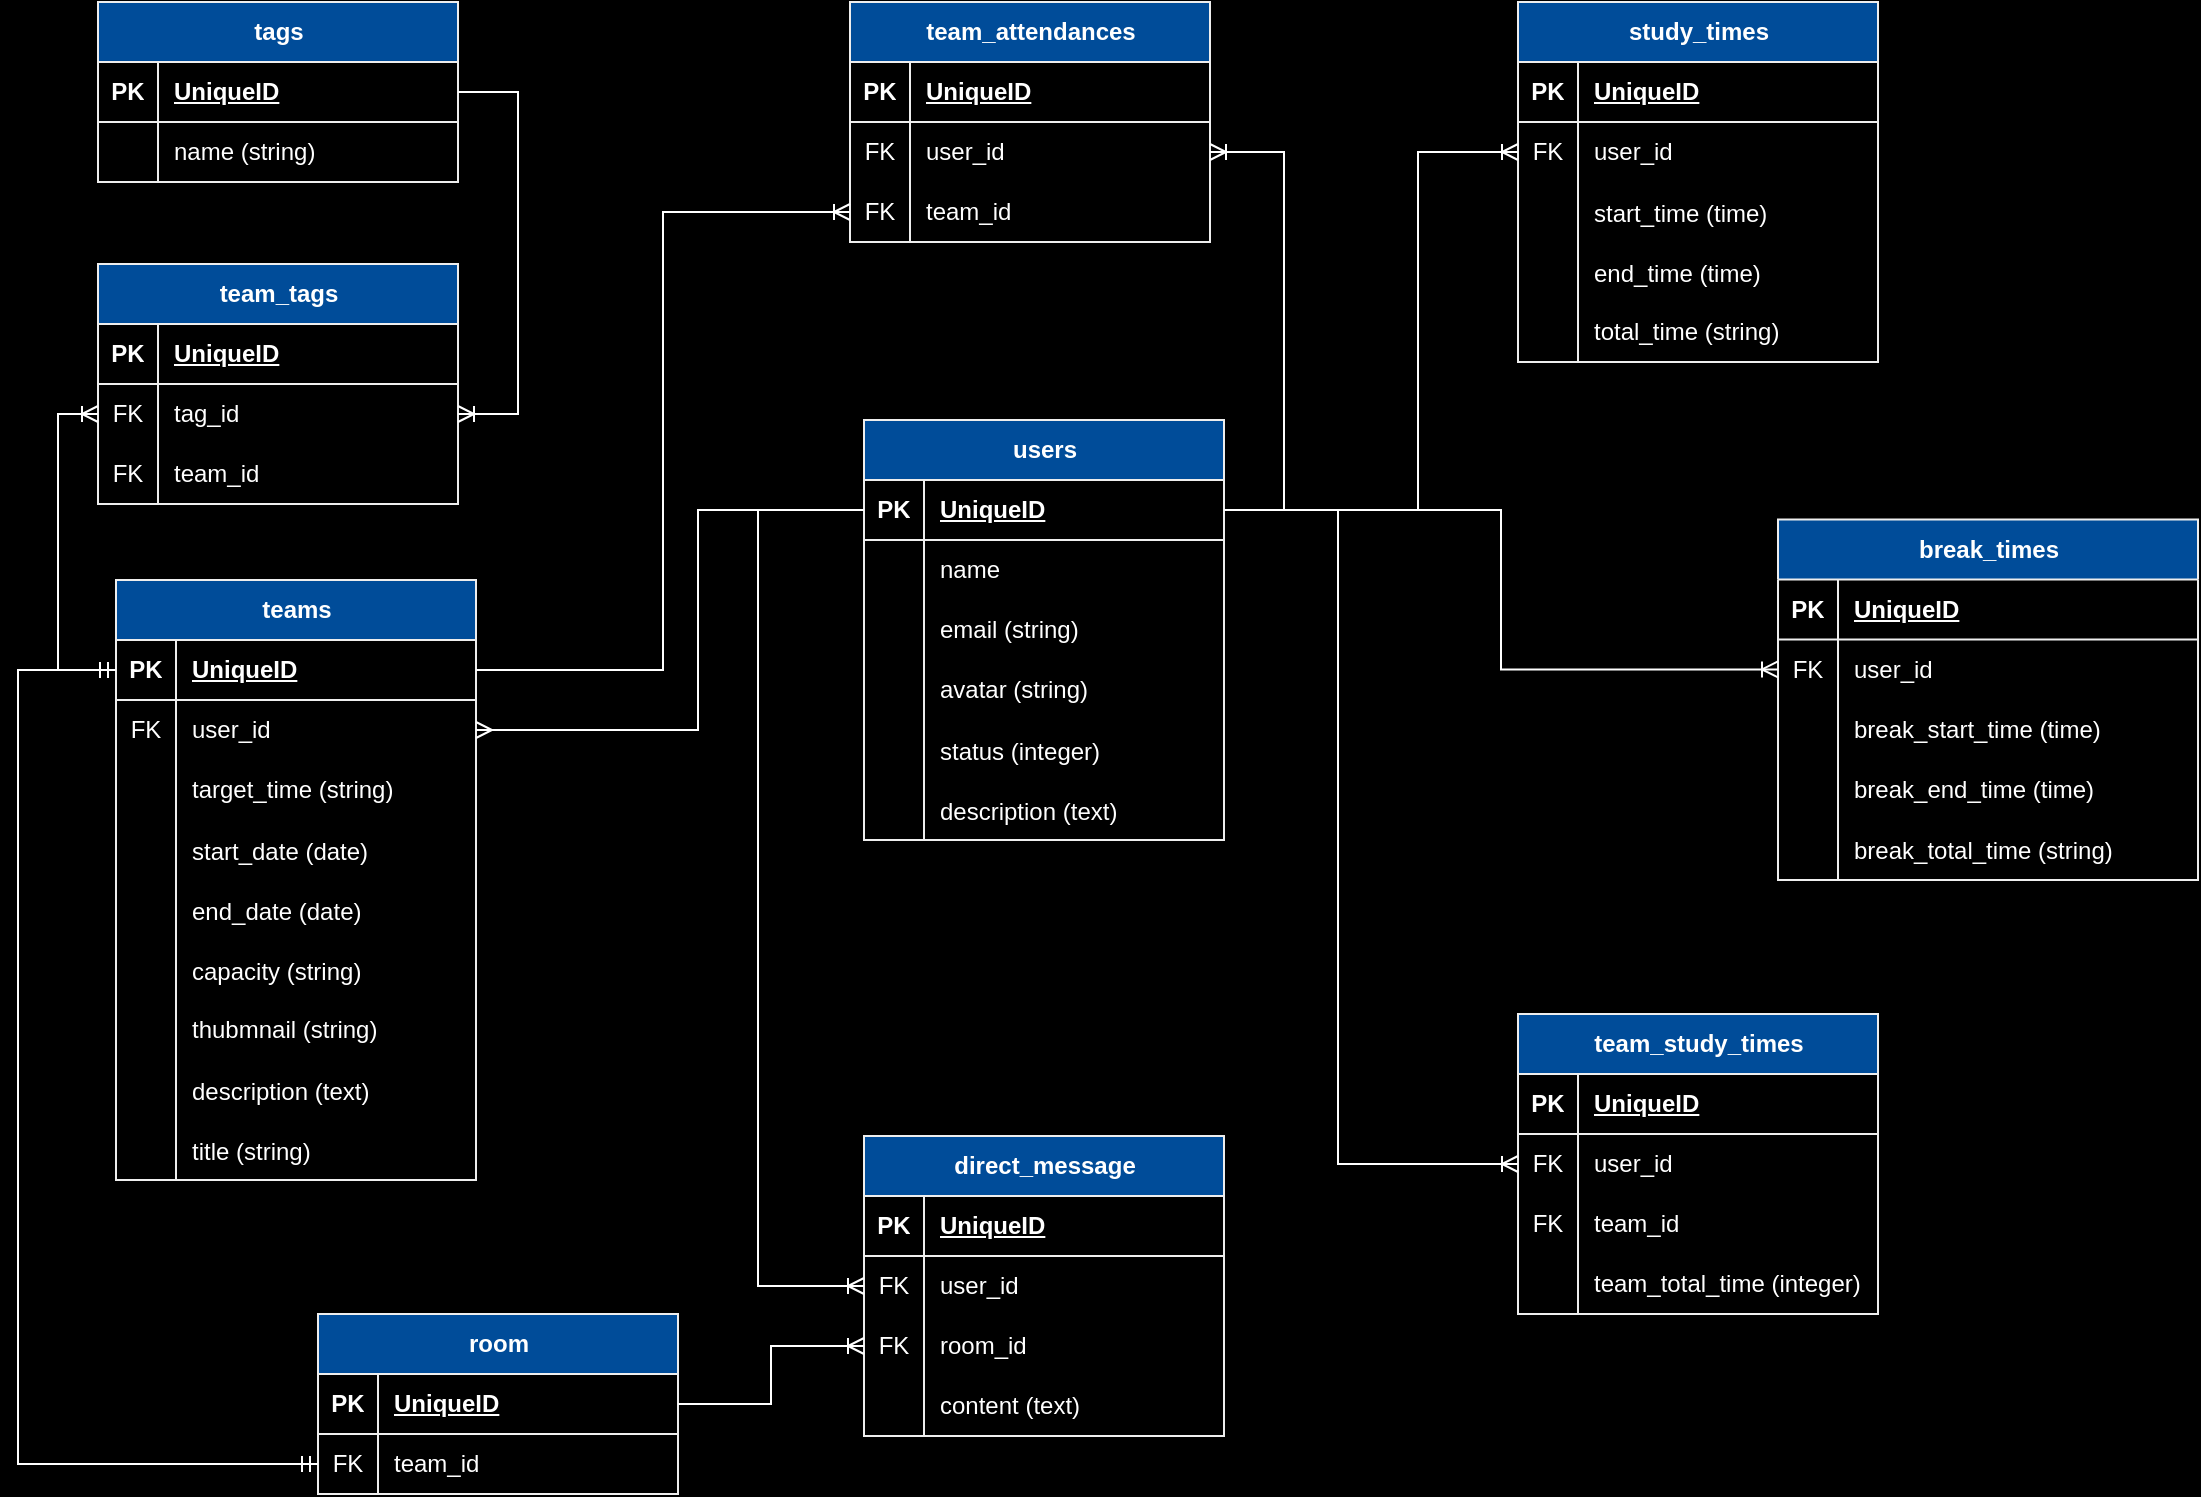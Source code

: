 <mxfile version="22.1.5" type="github">
  <diagram id="R2lEEEUBdFMjLlhIrx00" name="Page-1">
    <mxGraphModel dx="1630" dy="788" grid="1" gridSize="10" guides="1" tooltips="1" connect="1" arrows="1" fold="1" page="0" pageScale="1" pageWidth="850" pageHeight="1100" background="#000000" math="0" shadow="0" extFonts="Permanent Marker^https://fonts.googleapis.com/css?family=Permanent+Marker">
      <root>
        <mxCell id="0" />
        <mxCell id="1" parent="0" />
        <mxCell id="5Poz6dqx_JnwCEKSfS_G-30" value="study_times" style="shape=table;startSize=30;container=1;collapsible=1;childLayout=tableLayout;fixedRows=1;rowLines=0;fontStyle=1;align=center;resizeLast=1;html=1;rounded=0;labelBackgroundColor=none;fillColor=#004C99;strokeColor=#EEEEEE;fontColor=#FFFFFF;" parent="1" vertex="1">
          <mxGeometry x="570" y="24" width="180" height="180" as="geometry" />
        </mxCell>
        <mxCell id="5Poz6dqx_JnwCEKSfS_G-31" value="" style="shape=tableRow;horizontal=0;startSize=0;swimlaneHead=0;swimlaneBody=0;fillColor=none;collapsible=0;dropTarget=0;points=[[0,0.5],[1,0.5]];portConstraint=eastwest;top=0;left=0;right=0;bottom=1;rounded=1;labelBackgroundColor=none;strokeColor=#EEEEEE;fontColor=#FFFFFF;" parent="5Poz6dqx_JnwCEKSfS_G-30" vertex="1">
          <mxGeometry y="30" width="180" height="30" as="geometry" />
        </mxCell>
        <mxCell id="5Poz6dqx_JnwCEKSfS_G-32" value="PK" style="shape=partialRectangle;connectable=0;fillColor=none;top=0;left=0;bottom=0;right=0;fontStyle=1;overflow=hidden;whiteSpace=wrap;html=1;rounded=1;labelBackgroundColor=none;strokeColor=#EEEEEE;fontColor=#FFFFFF;" parent="5Poz6dqx_JnwCEKSfS_G-31" vertex="1">
          <mxGeometry width="30" height="30" as="geometry">
            <mxRectangle width="30" height="30" as="alternateBounds" />
          </mxGeometry>
        </mxCell>
        <mxCell id="5Poz6dqx_JnwCEKSfS_G-33" value="UniqueID" style="shape=partialRectangle;connectable=0;fillColor=none;top=0;left=0;bottom=0;right=0;align=left;spacingLeft=6;fontStyle=5;overflow=hidden;whiteSpace=wrap;html=1;rounded=1;labelBackgroundColor=none;strokeColor=#EEEEEE;fontColor=#FFFFFF;" parent="5Poz6dqx_JnwCEKSfS_G-31" vertex="1">
          <mxGeometry x="30" width="150" height="30" as="geometry">
            <mxRectangle width="150" height="30" as="alternateBounds" />
          </mxGeometry>
        </mxCell>
        <mxCell id="5Poz6dqx_JnwCEKSfS_G-34" value="" style="shape=tableRow;horizontal=0;startSize=0;swimlaneHead=0;swimlaneBody=0;fillColor=none;collapsible=0;dropTarget=0;points=[[0,0.5],[1,0.5]];portConstraint=eastwest;top=0;left=0;right=0;bottom=0;rounded=1;labelBackgroundColor=none;strokeColor=#EEEEEE;fontColor=#FFFFFF;" parent="5Poz6dqx_JnwCEKSfS_G-30" vertex="1">
          <mxGeometry y="60" width="180" height="30" as="geometry" />
        </mxCell>
        <mxCell id="5Poz6dqx_JnwCEKSfS_G-35" value="FK" style="shape=partialRectangle;connectable=0;fillColor=none;top=0;left=0;bottom=0;right=0;editable=1;overflow=hidden;whiteSpace=wrap;html=1;rounded=1;labelBackgroundColor=none;strokeColor=#EEEEEE;fontColor=#FFFFFF;" parent="5Poz6dqx_JnwCEKSfS_G-34" vertex="1">
          <mxGeometry width="30" height="30" as="geometry">
            <mxRectangle width="30" height="30" as="alternateBounds" />
          </mxGeometry>
        </mxCell>
        <mxCell id="5Poz6dqx_JnwCEKSfS_G-36" value="user_id" style="shape=partialRectangle;connectable=0;fillColor=none;top=0;left=0;bottom=0;right=0;align=left;spacingLeft=6;overflow=hidden;whiteSpace=wrap;html=1;rounded=1;labelBackgroundColor=none;strokeColor=#EEEEEE;fontColor=#FFFFFF;" parent="5Poz6dqx_JnwCEKSfS_G-34" vertex="1">
          <mxGeometry x="30" width="150" height="30" as="geometry">
            <mxRectangle width="150" height="30" as="alternateBounds" />
          </mxGeometry>
        </mxCell>
        <mxCell id="5Poz6dqx_JnwCEKSfS_G-185" value="" style="shape=tableRow;horizontal=0;startSize=0;swimlaneHead=0;swimlaneBody=0;fillColor=none;collapsible=0;dropTarget=0;points=[[0,0.5],[1,0.5]];portConstraint=eastwest;top=0;left=0;right=0;bottom=0;strokeColor=#EEEEEE;fontColor=#FFFFFF;" parent="5Poz6dqx_JnwCEKSfS_G-30" vertex="1">
          <mxGeometry y="90" width="180" height="30" as="geometry" />
        </mxCell>
        <mxCell id="5Poz6dqx_JnwCEKSfS_G-186" value="" style="shape=partialRectangle;connectable=0;fillColor=none;top=0;left=0;bottom=0;right=0;editable=1;overflow=hidden;strokeColor=#EEEEEE;fontColor=#FFFFFF;" parent="5Poz6dqx_JnwCEKSfS_G-185" vertex="1">
          <mxGeometry width="30" height="30" as="geometry">
            <mxRectangle width="30" height="30" as="alternateBounds" />
          </mxGeometry>
        </mxCell>
        <mxCell id="5Poz6dqx_JnwCEKSfS_G-187" value="start_time (time)" style="shape=partialRectangle;connectable=0;fillColor=none;top=0;left=0;bottom=0;right=0;align=left;spacingLeft=6;overflow=hidden;strokeColor=#EEEEEE;fontColor=#FFFFFF;" parent="5Poz6dqx_JnwCEKSfS_G-185" vertex="1">
          <mxGeometry x="30" width="150" height="30" as="geometry">
            <mxRectangle width="150" height="30" as="alternateBounds" />
          </mxGeometry>
        </mxCell>
        <mxCell id="5Poz6dqx_JnwCEKSfS_G-189" value="" style="shape=tableRow;horizontal=0;startSize=0;swimlaneHead=0;swimlaneBody=0;fillColor=none;collapsible=0;dropTarget=0;points=[[0,0.5],[1,0.5]];portConstraint=eastwest;top=0;left=0;right=0;bottom=0;strokeColor=#EEEEEE;fontColor=#FFFFFF;" parent="5Poz6dqx_JnwCEKSfS_G-30" vertex="1">
          <mxGeometry y="120" width="180" height="30" as="geometry" />
        </mxCell>
        <mxCell id="5Poz6dqx_JnwCEKSfS_G-190" value="" style="shape=partialRectangle;connectable=0;fillColor=none;top=0;left=0;bottom=0;right=0;editable=1;overflow=hidden;strokeColor=#EEEEEE;fontColor=#FFFFFF;" parent="5Poz6dqx_JnwCEKSfS_G-189" vertex="1">
          <mxGeometry width="30" height="30" as="geometry">
            <mxRectangle width="30" height="30" as="alternateBounds" />
          </mxGeometry>
        </mxCell>
        <mxCell id="5Poz6dqx_JnwCEKSfS_G-191" value="end_time (time)" style="shape=partialRectangle;connectable=0;fillColor=none;top=0;left=0;bottom=0;right=0;align=left;spacingLeft=6;overflow=hidden;strokeColor=#EEEEEE;fontColor=#FFFFFF;" parent="5Poz6dqx_JnwCEKSfS_G-189" vertex="1">
          <mxGeometry x="30" width="150" height="30" as="geometry">
            <mxRectangle width="150" height="30" as="alternateBounds" />
          </mxGeometry>
        </mxCell>
        <mxCell id="5Poz6dqx_JnwCEKSfS_G-40" value="" style="shape=tableRow;horizontal=0;startSize=0;swimlaneHead=0;swimlaneBody=0;fillColor=none;collapsible=0;dropTarget=0;points=[[0,0.5],[1,0.5]];portConstraint=eastwest;top=0;left=0;right=0;bottom=0;rounded=1;labelBackgroundColor=none;strokeColor=#EEEEEE;fontColor=#FFFFFF;" parent="5Poz6dqx_JnwCEKSfS_G-30" vertex="1">
          <mxGeometry y="150" width="180" height="30" as="geometry" />
        </mxCell>
        <mxCell id="5Poz6dqx_JnwCEKSfS_G-41" value="" style="shape=partialRectangle;connectable=0;fillColor=none;top=0;left=0;bottom=0;right=0;editable=1;overflow=hidden;whiteSpace=wrap;html=1;rounded=1;labelBackgroundColor=none;strokeColor=#EEEEEE;fontColor=#FFFFFF;" parent="5Poz6dqx_JnwCEKSfS_G-40" vertex="1">
          <mxGeometry width="30" height="30" as="geometry">
            <mxRectangle width="30" height="30" as="alternateBounds" />
          </mxGeometry>
        </mxCell>
        <mxCell id="5Poz6dqx_JnwCEKSfS_G-42" value="total_time (string)" style="shape=partialRectangle;connectable=0;fillColor=none;top=0;left=0;bottom=0;right=0;align=left;spacingLeft=6;overflow=hidden;whiteSpace=wrap;html=1;rounded=1;labelBackgroundColor=none;strokeColor=#EEEEEE;fontColor=#FFFFFF;" parent="5Poz6dqx_JnwCEKSfS_G-40" vertex="1">
          <mxGeometry x="30" width="150" height="30" as="geometry">
            <mxRectangle width="150" height="30" as="alternateBounds" />
          </mxGeometry>
        </mxCell>
        <mxCell id="5Poz6dqx_JnwCEKSfS_G-56" value="room" style="shape=table;startSize=30;container=1;collapsible=1;childLayout=tableLayout;fixedRows=1;rowLines=0;fontStyle=1;align=center;resizeLast=1;html=1;rounded=0;labelBackgroundColor=none;fillColor=#004C99;strokeColor=#EEEEEE;fontColor=#FFFFFF;" parent="1" vertex="1">
          <mxGeometry x="-30" y="680" width="180" height="90" as="geometry" />
        </mxCell>
        <mxCell id="5Poz6dqx_JnwCEKSfS_G-57" value="" style="shape=tableRow;horizontal=0;startSize=0;swimlaneHead=0;swimlaneBody=0;fillColor=none;collapsible=0;dropTarget=0;points=[[0,0.5],[1,0.5]];portConstraint=eastwest;top=0;left=0;right=0;bottom=1;rounded=1;labelBackgroundColor=none;strokeColor=#EEEEEE;fontColor=#FFFFFF;" parent="5Poz6dqx_JnwCEKSfS_G-56" vertex="1">
          <mxGeometry y="30" width="180" height="30" as="geometry" />
        </mxCell>
        <mxCell id="5Poz6dqx_JnwCEKSfS_G-58" value="PK" style="shape=partialRectangle;connectable=0;fillColor=none;top=0;left=0;bottom=0;right=0;fontStyle=1;overflow=hidden;whiteSpace=wrap;html=1;rounded=1;labelBackgroundColor=none;strokeColor=#EEEEEE;fontColor=#FFFFFF;" parent="5Poz6dqx_JnwCEKSfS_G-57" vertex="1">
          <mxGeometry width="30" height="30" as="geometry">
            <mxRectangle width="30" height="30" as="alternateBounds" />
          </mxGeometry>
        </mxCell>
        <mxCell id="5Poz6dqx_JnwCEKSfS_G-59" value="UniqueID" style="shape=partialRectangle;connectable=0;fillColor=none;top=0;left=0;bottom=0;right=0;align=left;spacingLeft=6;fontStyle=5;overflow=hidden;whiteSpace=wrap;html=1;rounded=1;labelBackgroundColor=none;strokeColor=#EEEEEE;fontColor=#FFFFFF;" parent="5Poz6dqx_JnwCEKSfS_G-57" vertex="1">
          <mxGeometry x="30" width="150" height="30" as="geometry">
            <mxRectangle width="150" height="30" as="alternateBounds" />
          </mxGeometry>
        </mxCell>
        <mxCell id="5Poz6dqx_JnwCEKSfS_G-60" value="" style="shape=tableRow;horizontal=0;startSize=0;swimlaneHead=0;swimlaneBody=0;fillColor=none;collapsible=0;dropTarget=0;points=[[0,0.5],[1,0.5]];portConstraint=eastwest;top=0;left=0;right=0;bottom=0;rounded=1;labelBackgroundColor=none;strokeColor=#EEEEEE;fontColor=#FFFFFF;" parent="5Poz6dqx_JnwCEKSfS_G-56" vertex="1">
          <mxGeometry y="60" width="180" height="30" as="geometry" />
        </mxCell>
        <mxCell id="5Poz6dqx_JnwCEKSfS_G-61" value="FK" style="shape=partialRectangle;connectable=0;fillColor=none;top=0;left=0;bottom=0;right=0;editable=1;overflow=hidden;whiteSpace=wrap;html=1;rounded=1;labelBackgroundColor=none;strokeColor=#EEEEEE;fontColor=#FFFFFF;" parent="5Poz6dqx_JnwCEKSfS_G-60" vertex="1">
          <mxGeometry width="30" height="30" as="geometry">
            <mxRectangle width="30" height="30" as="alternateBounds" />
          </mxGeometry>
        </mxCell>
        <mxCell id="5Poz6dqx_JnwCEKSfS_G-62" value="team_id" style="shape=partialRectangle;connectable=0;fillColor=none;top=0;left=0;bottom=0;right=0;align=left;spacingLeft=6;overflow=hidden;whiteSpace=wrap;html=1;rounded=1;labelBackgroundColor=none;strokeColor=#EEEEEE;fontColor=#FFFFFF;" parent="5Poz6dqx_JnwCEKSfS_G-60" vertex="1">
          <mxGeometry x="30" width="150" height="30" as="geometry">
            <mxRectangle width="150" height="30" as="alternateBounds" />
          </mxGeometry>
        </mxCell>
        <mxCell id="5Poz6dqx_JnwCEKSfS_G-69" value="team_tags" style="shape=table;startSize=30;container=1;collapsible=1;childLayout=tableLayout;fixedRows=1;rowLines=0;fontStyle=1;align=center;resizeLast=1;html=1;rounded=0;labelBackgroundColor=none;fillColor=#004C99;strokeColor=#EEEEEE;fontColor=#FFFFFF;" parent="1" vertex="1">
          <mxGeometry x="-140" y="155" width="180" height="120" as="geometry" />
        </mxCell>
        <mxCell id="5Poz6dqx_JnwCEKSfS_G-70" value="" style="shape=tableRow;horizontal=0;startSize=0;swimlaneHead=0;swimlaneBody=0;fillColor=none;collapsible=0;dropTarget=0;points=[[0,0.5],[1,0.5]];portConstraint=eastwest;top=0;left=0;right=0;bottom=1;rounded=1;labelBackgroundColor=none;strokeColor=#EEEEEE;fontColor=#FFFFFF;" parent="5Poz6dqx_JnwCEKSfS_G-69" vertex="1">
          <mxGeometry y="30" width="180" height="30" as="geometry" />
        </mxCell>
        <mxCell id="5Poz6dqx_JnwCEKSfS_G-71" value="PK" style="shape=partialRectangle;connectable=0;fillColor=none;top=0;left=0;bottom=0;right=0;fontStyle=1;overflow=hidden;whiteSpace=wrap;html=1;rounded=1;labelBackgroundColor=none;strokeColor=#EEEEEE;fontColor=#FFFFFF;" parent="5Poz6dqx_JnwCEKSfS_G-70" vertex="1">
          <mxGeometry width="30" height="30" as="geometry">
            <mxRectangle width="30" height="30" as="alternateBounds" />
          </mxGeometry>
        </mxCell>
        <mxCell id="5Poz6dqx_JnwCEKSfS_G-72" value="UniqueID" style="shape=partialRectangle;connectable=0;fillColor=none;top=0;left=0;bottom=0;right=0;align=left;spacingLeft=6;fontStyle=5;overflow=hidden;whiteSpace=wrap;html=1;rounded=1;labelBackgroundColor=none;strokeColor=#EEEEEE;fontColor=#FFFFFF;" parent="5Poz6dqx_JnwCEKSfS_G-70" vertex="1">
          <mxGeometry x="30" width="150" height="30" as="geometry">
            <mxRectangle width="150" height="30" as="alternateBounds" />
          </mxGeometry>
        </mxCell>
        <mxCell id="5Poz6dqx_JnwCEKSfS_G-73" value="" style="shape=tableRow;horizontal=0;startSize=0;swimlaneHead=0;swimlaneBody=0;fillColor=none;collapsible=0;dropTarget=0;points=[[0,0.5],[1,0.5]];portConstraint=eastwest;top=0;left=0;right=0;bottom=0;rounded=1;labelBackgroundColor=none;strokeColor=#EEEEEE;fontColor=#FFFFFF;" parent="5Poz6dqx_JnwCEKSfS_G-69" vertex="1">
          <mxGeometry y="60" width="180" height="30" as="geometry" />
        </mxCell>
        <mxCell id="5Poz6dqx_JnwCEKSfS_G-74" value="FK" style="shape=partialRectangle;connectable=0;fillColor=none;top=0;left=0;bottom=0;right=0;editable=1;overflow=hidden;whiteSpace=wrap;html=1;rounded=1;labelBackgroundColor=none;strokeColor=#EEEEEE;fontColor=#FFFFFF;" parent="5Poz6dqx_JnwCEKSfS_G-73" vertex="1">
          <mxGeometry width="30" height="30" as="geometry">
            <mxRectangle width="30" height="30" as="alternateBounds" />
          </mxGeometry>
        </mxCell>
        <mxCell id="5Poz6dqx_JnwCEKSfS_G-75" value="tag_id" style="shape=partialRectangle;connectable=0;fillColor=none;top=0;left=0;bottom=0;right=0;align=left;spacingLeft=6;overflow=hidden;whiteSpace=wrap;html=1;rounded=1;labelBackgroundColor=none;strokeColor=#EEEEEE;fontColor=#FFFFFF;" parent="5Poz6dqx_JnwCEKSfS_G-73" vertex="1">
          <mxGeometry x="30" width="150" height="30" as="geometry">
            <mxRectangle width="150" height="30" as="alternateBounds" />
          </mxGeometry>
        </mxCell>
        <mxCell id="5Poz6dqx_JnwCEKSfS_G-76" value="" style="shape=tableRow;horizontal=0;startSize=0;swimlaneHead=0;swimlaneBody=0;fillColor=none;collapsible=0;dropTarget=0;points=[[0,0.5],[1,0.5]];portConstraint=eastwest;top=0;left=0;right=0;bottom=0;rounded=1;labelBackgroundColor=none;strokeColor=#EEEEEE;fontColor=#FFFFFF;" parent="5Poz6dqx_JnwCEKSfS_G-69" vertex="1">
          <mxGeometry y="90" width="180" height="30" as="geometry" />
        </mxCell>
        <mxCell id="5Poz6dqx_JnwCEKSfS_G-77" value="FK" style="shape=partialRectangle;connectable=0;fillColor=none;top=0;left=0;bottom=0;right=0;editable=1;overflow=hidden;whiteSpace=wrap;html=1;rounded=1;labelBackgroundColor=none;strokeColor=#EEEEEE;fontColor=#FFFFFF;" parent="5Poz6dqx_JnwCEKSfS_G-76" vertex="1">
          <mxGeometry width="30" height="30" as="geometry">
            <mxRectangle width="30" height="30" as="alternateBounds" />
          </mxGeometry>
        </mxCell>
        <mxCell id="5Poz6dqx_JnwCEKSfS_G-78" value="team_id" style="shape=partialRectangle;connectable=0;fillColor=none;top=0;left=0;bottom=0;right=0;align=left;spacingLeft=6;overflow=hidden;whiteSpace=wrap;html=1;rounded=1;labelBackgroundColor=none;strokeColor=#EEEEEE;fontColor=#FFFFFF;" parent="5Poz6dqx_JnwCEKSfS_G-76" vertex="1">
          <mxGeometry x="30" width="150" height="30" as="geometry">
            <mxRectangle width="150" height="30" as="alternateBounds" />
          </mxGeometry>
        </mxCell>
        <mxCell id="5Poz6dqx_JnwCEKSfS_G-17" value="users" style="shape=table;startSize=30;container=1;collapsible=1;childLayout=tableLayout;fixedRows=1;rowLines=0;fontStyle=1;align=center;resizeLast=1;html=1;rounded=0;labelBackgroundColor=none;fillColor=#004C99;strokeColor=#EEEEEE;fontColor=#FFFFFF;arcSize=17;" parent="1" vertex="1">
          <mxGeometry x="243" y="233" width="180" height="210" as="geometry" />
        </mxCell>
        <mxCell id="5Poz6dqx_JnwCEKSfS_G-18" value="" style="shape=tableRow;horizontal=0;startSize=0;swimlaneHead=0;swimlaneBody=0;fillColor=none;collapsible=0;dropTarget=0;points=[[0,0.5],[1,0.5]];portConstraint=eastwest;top=0;left=0;right=0;bottom=1;rounded=1;labelBackgroundColor=none;strokeColor=#EEEEEE;fontColor=#FFFFFF;" parent="5Poz6dqx_JnwCEKSfS_G-17" vertex="1">
          <mxGeometry y="30" width="180" height="30" as="geometry" />
        </mxCell>
        <mxCell id="5Poz6dqx_JnwCEKSfS_G-19" value="PK" style="shape=partialRectangle;connectable=0;fillColor=none;top=0;left=0;bottom=0;right=0;fontStyle=1;overflow=hidden;whiteSpace=wrap;html=1;rounded=1;labelBackgroundColor=none;strokeColor=#EEEEEE;fontColor=#FFFFFF;" parent="5Poz6dqx_JnwCEKSfS_G-18" vertex="1">
          <mxGeometry width="30" height="30" as="geometry">
            <mxRectangle width="30" height="30" as="alternateBounds" />
          </mxGeometry>
        </mxCell>
        <mxCell id="5Poz6dqx_JnwCEKSfS_G-20" value="UniqueID" style="shape=partialRectangle;connectable=0;fillColor=none;top=0;left=0;bottom=0;right=0;align=left;spacingLeft=6;fontStyle=5;overflow=hidden;whiteSpace=wrap;html=1;rounded=1;labelBackgroundColor=none;strokeColor=#EEEEEE;fontColor=#FFFFFF;" parent="5Poz6dqx_JnwCEKSfS_G-18" vertex="1">
          <mxGeometry x="30" width="150" height="30" as="geometry">
            <mxRectangle width="150" height="30" as="alternateBounds" />
          </mxGeometry>
        </mxCell>
        <mxCell id="5Poz6dqx_JnwCEKSfS_G-230" value="" style="shape=tableRow;horizontal=0;startSize=0;swimlaneHead=0;swimlaneBody=0;fillColor=none;collapsible=0;dropTarget=0;points=[[0,0.5],[1,0.5]];portConstraint=eastwest;top=0;left=0;right=0;bottom=0;rounded=1;labelBackgroundColor=none;strokeColor=#EEEEEE;fontColor=#FFFFFF;" parent="5Poz6dqx_JnwCEKSfS_G-17" vertex="1">
          <mxGeometry y="60" width="180" height="30" as="geometry" />
        </mxCell>
        <mxCell id="5Poz6dqx_JnwCEKSfS_G-231" value="" style="shape=partialRectangle;connectable=0;fillColor=none;top=0;left=0;bottom=0;right=0;editable=1;overflow=hidden;whiteSpace=wrap;html=1;rounded=1;labelBackgroundColor=none;strokeColor=#EEEEEE;fontColor=#FFFFFF;" parent="5Poz6dqx_JnwCEKSfS_G-230" vertex="1">
          <mxGeometry width="30" height="30" as="geometry">
            <mxRectangle width="30" height="30" as="alternateBounds" />
          </mxGeometry>
        </mxCell>
        <mxCell id="5Poz6dqx_JnwCEKSfS_G-232" value="name" style="shape=partialRectangle;connectable=0;fillColor=none;top=0;left=0;bottom=0;right=0;align=left;spacingLeft=6;overflow=hidden;whiteSpace=wrap;html=1;rounded=1;labelBackgroundColor=none;strokeColor=#EEEEEE;fontColor=#FFFFFF;" parent="5Poz6dqx_JnwCEKSfS_G-230" vertex="1">
          <mxGeometry x="30" width="150" height="30" as="geometry">
            <mxRectangle width="150" height="30" as="alternateBounds" />
          </mxGeometry>
        </mxCell>
        <mxCell id="5Poz6dqx_JnwCEKSfS_G-24" value="" style="shape=tableRow;horizontal=0;startSize=0;swimlaneHead=0;swimlaneBody=0;fillColor=none;collapsible=0;dropTarget=0;points=[[0,0.5],[1,0.5]];portConstraint=eastwest;top=0;left=0;right=0;bottom=0;rounded=1;labelBackgroundColor=none;strokeColor=#EEEEEE;fontColor=#FFFFFF;" parent="5Poz6dqx_JnwCEKSfS_G-17" vertex="1">
          <mxGeometry y="90" width="180" height="30" as="geometry" />
        </mxCell>
        <mxCell id="5Poz6dqx_JnwCEKSfS_G-25" value="" style="shape=partialRectangle;connectable=0;fillColor=none;top=0;left=0;bottom=0;right=0;editable=1;overflow=hidden;whiteSpace=wrap;html=1;rounded=1;labelBackgroundColor=none;strokeColor=#EEEEEE;fontColor=#FFFFFF;" parent="5Poz6dqx_JnwCEKSfS_G-24" vertex="1">
          <mxGeometry width="30" height="30" as="geometry">
            <mxRectangle width="30" height="30" as="alternateBounds" />
          </mxGeometry>
        </mxCell>
        <mxCell id="5Poz6dqx_JnwCEKSfS_G-26" value="email (string)" style="shape=partialRectangle;connectable=0;fillColor=none;top=0;left=0;bottom=0;right=0;align=left;spacingLeft=6;overflow=hidden;whiteSpace=wrap;html=1;rounded=1;labelBackgroundColor=none;strokeColor=#EEEEEE;fontColor=#FFFFFF;" parent="5Poz6dqx_JnwCEKSfS_G-24" vertex="1">
          <mxGeometry x="30" width="150" height="30" as="geometry">
            <mxRectangle width="150" height="30" as="alternateBounds" />
          </mxGeometry>
        </mxCell>
        <mxCell id="5Poz6dqx_JnwCEKSfS_G-27" value="" style="shape=tableRow;horizontal=0;startSize=0;swimlaneHead=0;swimlaneBody=0;fillColor=none;collapsible=0;dropTarget=0;points=[[0,0.5],[1,0.5]];portConstraint=eastwest;top=0;left=0;right=0;bottom=0;rounded=1;labelBackgroundColor=none;strokeColor=#EEEEEE;fontColor=#FFFFFF;" parent="5Poz6dqx_JnwCEKSfS_G-17" vertex="1">
          <mxGeometry y="120" width="180" height="30" as="geometry" />
        </mxCell>
        <mxCell id="5Poz6dqx_JnwCEKSfS_G-28" value="" style="shape=partialRectangle;connectable=0;fillColor=none;top=0;left=0;bottom=0;right=0;editable=1;overflow=hidden;whiteSpace=wrap;html=1;rounded=1;labelBackgroundColor=none;strokeColor=#EEEEEE;fontColor=#FFFFFF;" parent="5Poz6dqx_JnwCEKSfS_G-27" vertex="1">
          <mxGeometry width="30" height="30" as="geometry">
            <mxRectangle width="30" height="30" as="alternateBounds" />
          </mxGeometry>
        </mxCell>
        <mxCell id="5Poz6dqx_JnwCEKSfS_G-29" value="avatar (string)" style="shape=partialRectangle;connectable=0;fillColor=none;top=0;left=0;bottom=0;right=0;align=left;spacingLeft=6;overflow=hidden;whiteSpace=wrap;html=1;rounded=1;labelBackgroundColor=none;strokeColor=#EEEEEE;fontColor=#FFFFFF;" parent="5Poz6dqx_JnwCEKSfS_G-27" vertex="1">
          <mxGeometry x="30" width="150" height="30" as="geometry">
            <mxRectangle width="150" height="30" as="alternateBounds" />
          </mxGeometry>
        </mxCell>
        <mxCell id="5Poz6dqx_JnwCEKSfS_G-134" value="" style="shape=tableRow;horizontal=0;startSize=0;swimlaneHead=0;swimlaneBody=0;fillColor=none;collapsible=0;dropTarget=0;points=[[0,0.5],[1,0.5]];portConstraint=eastwest;top=0;left=0;right=0;bottom=0;strokeColor=#EEEEEE;fontColor=#FFFFFF;" parent="5Poz6dqx_JnwCEKSfS_G-17" vertex="1">
          <mxGeometry y="150" width="180" height="30" as="geometry" />
        </mxCell>
        <mxCell id="5Poz6dqx_JnwCEKSfS_G-135" value="" style="shape=partialRectangle;connectable=0;fillColor=none;top=0;left=0;bottom=0;right=0;editable=1;overflow=hidden;strokeColor=#EEEEEE;fontColor=#FFFFFF;" parent="5Poz6dqx_JnwCEKSfS_G-134" vertex="1">
          <mxGeometry width="30" height="30" as="geometry">
            <mxRectangle width="30" height="30" as="alternateBounds" />
          </mxGeometry>
        </mxCell>
        <mxCell id="5Poz6dqx_JnwCEKSfS_G-136" value="status (integer)" style="shape=partialRectangle;connectable=0;fillColor=none;top=0;left=0;bottom=0;right=0;align=left;spacingLeft=6;overflow=hidden;strokeColor=#EEEEEE;fontColor=#FFFFFF;" parent="5Poz6dqx_JnwCEKSfS_G-134" vertex="1">
          <mxGeometry x="30" width="150" height="30" as="geometry">
            <mxRectangle width="150" height="30" as="alternateBounds" />
          </mxGeometry>
        </mxCell>
        <mxCell id="5Poz6dqx_JnwCEKSfS_G-138" value="" style="shape=tableRow;horizontal=0;startSize=0;swimlaneHead=0;swimlaneBody=0;fillColor=none;collapsible=0;dropTarget=0;points=[[0,0.5],[1,0.5]];portConstraint=eastwest;top=0;left=0;right=0;bottom=0;strokeColor=#EEEEEE;fontColor=#FFFFFF;" parent="5Poz6dqx_JnwCEKSfS_G-17" vertex="1">
          <mxGeometry y="180" width="180" height="30" as="geometry" />
        </mxCell>
        <mxCell id="5Poz6dqx_JnwCEKSfS_G-139" value="" style="shape=partialRectangle;connectable=0;fillColor=none;top=0;left=0;bottom=0;right=0;editable=1;overflow=hidden;strokeColor=#EEEEEE;fontColor=#FFFFFF;" parent="5Poz6dqx_JnwCEKSfS_G-138" vertex="1">
          <mxGeometry width="30" height="30" as="geometry">
            <mxRectangle width="30" height="30" as="alternateBounds" />
          </mxGeometry>
        </mxCell>
        <mxCell id="5Poz6dqx_JnwCEKSfS_G-140" value="description (text)" style="shape=partialRectangle;connectable=0;fillColor=none;top=0;left=0;bottom=0;right=0;align=left;spacingLeft=6;overflow=hidden;strokeColor=#EEEEEE;fontColor=#FFFFFF;" parent="5Poz6dqx_JnwCEKSfS_G-138" vertex="1">
          <mxGeometry x="30" width="150" height="30" as="geometry">
            <mxRectangle width="150" height="30" as="alternateBounds" />
          </mxGeometry>
        </mxCell>
        <mxCell id="5Poz6dqx_JnwCEKSfS_G-95" value="team_study_times" style="shape=table;startSize=30;container=1;collapsible=1;childLayout=tableLayout;fixedRows=1;rowLines=0;fontStyle=1;align=center;resizeLast=1;html=1;rounded=0;labelBackgroundColor=none;fillColor=#004C99;strokeColor=#EEEEEE;fontColor=#FFFFFF;" parent="1" vertex="1">
          <mxGeometry x="570" y="530" width="180" height="150" as="geometry" />
        </mxCell>
        <mxCell id="5Poz6dqx_JnwCEKSfS_G-96" value="" style="shape=tableRow;horizontal=0;startSize=0;swimlaneHead=0;swimlaneBody=0;fillColor=none;collapsible=0;dropTarget=0;points=[[0,0.5],[1,0.5]];portConstraint=eastwest;top=0;left=0;right=0;bottom=1;rounded=1;labelBackgroundColor=none;strokeColor=#EEEEEE;fontColor=#FFFFFF;" parent="5Poz6dqx_JnwCEKSfS_G-95" vertex="1">
          <mxGeometry y="30" width="180" height="30" as="geometry" />
        </mxCell>
        <mxCell id="5Poz6dqx_JnwCEKSfS_G-97" value="PK" style="shape=partialRectangle;connectable=0;fillColor=none;top=0;left=0;bottom=0;right=0;fontStyle=1;overflow=hidden;whiteSpace=wrap;html=1;rounded=1;labelBackgroundColor=none;strokeColor=#EEEEEE;fontColor=#FFFFFF;" parent="5Poz6dqx_JnwCEKSfS_G-96" vertex="1">
          <mxGeometry width="30" height="30" as="geometry">
            <mxRectangle width="30" height="30" as="alternateBounds" />
          </mxGeometry>
        </mxCell>
        <mxCell id="5Poz6dqx_JnwCEKSfS_G-98" value="UniqueID" style="shape=partialRectangle;connectable=0;fillColor=none;top=0;left=0;bottom=0;right=0;align=left;spacingLeft=6;fontStyle=5;overflow=hidden;whiteSpace=wrap;html=1;rounded=1;labelBackgroundColor=none;strokeColor=#EEEEEE;fontColor=#FFFFFF;" parent="5Poz6dqx_JnwCEKSfS_G-96" vertex="1">
          <mxGeometry x="30" width="150" height="30" as="geometry">
            <mxRectangle width="150" height="30" as="alternateBounds" />
          </mxGeometry>
        </mxCell>
        <mxCell id="5Poz6dqx_JnwCEKSfS_G-99" value="" style="shape=tableRow;horizontal=0;startSize=0;swimlaneHead=0;swimlaneBody=0;fillColor=none;collapsible=0;dropTarget=0;points=[[0,0.5],[1,0.5]];portConstraint=eastwest;top=0;left=0;right=0;bottom=0;rounded=1;labelBackgroundColor=none;strokeColor=#EEEEEE;fontColor=#FFFFFF;" parent="5Poz6dqx_JnwCEKSfS_G-95" vertex="1">
          <mxGeometry y="60" width="180" height="30" as="geometry" />
        </mxCell>
        <mxCell id="5Poz6dqx_JnwCEKSfS_G-100" value="FK" style="shape=partialRectangle;connectable=0;fillColor=none;top=0;left=0;bottom=0;right=0;editable=1;overflow=hidden;whiteSpace=wrap;html=1;rounded=1;labelBackgroundColor=none;strokeColor=#EEEEEE;fontColor=#FFFFFF;" parent="5Poz6dqx_JnwCEKSfS_G-99" vertex="1">
          <mxGeometry width="30" height="30" as="geometry">
            <mxRectangle width="30" height="30" as="alternateBounds" />
          </mxGeometry>
        </mxCell>
        <mxCell id="5Poz6dqx_JnwCEKSfS_G-101" value="user_id" style="shape=partialRectangle;connectable=0;fillColor=none;top=0;left=0;bottom=0;right=0;align=left;spacingLeft=6;overflow=hidden;whiteSpace=wrap;html=1;rounded=1;labelBackgroundColor=none;strokeColor=#EEEEEE;fontColor=#FFFFFF;" parent="5Poz6dqx_JnwCEKSfS_G-99" vertex="1">
          <mxGeometry x="30" width="150" height="30" as="geometry">
            <mxRectangle width="150" height="30" as="alternateBounds" />
          </mxGeometry>
        </mxCell>
        <mxCell id="5Poz6dqx_JnwCEKSfS_G-102" value="" style="shape=tableRow;horizontal=0;startSize=0;swimlaneHead=0;swimlaneBody=0;fillColor=none;collapsible=0;dropTarget=0;points=[[0,0.5],[1,0.5]];portConstraint=eastwest;top=0;left=0;right=0;bottom=0;rounded=1;labelBackgroundColor=none;strokeColor=#EEEEEE;fontColor=#FFFFFF;" parent="5Poz6dqx_JnwCEKSfS_G-95" vertex="1">
          <mxGeometry y="90" width="180" height="30" as="geometry" />
        </mxCell>
        <mxCell id="5Poz6dqx_JnwCEKSfS_G-103" value="FK" style="shape=partialRectangle;connectable=0;fillColor=none;top=0;left=0;bottom=0;right=0;editable=1;overflow=hidden;whiteSpace=wrap;html=1;rounded=1;labelBackgroundColor=none;strokeColor=#EEEEEE;fontColor=#FFFFFF;" parent="5Poz6dqx_JnwCEKSfS_G-102" vertex="1">
          <mxGeometry width="30" height="30" as="geometry">
            <mxRectangle width="30" height="30" as="alternateBounds" />
          </mxGeometry>
        </mxCell>
        <mxCell id="5Poz6dqx_JnwCEKSfS_G-104" value="team_id" style="shape=partialRectangle;connectable=0;fillColor=none;top=0;left=0;bottom=0;right=0;align=left;spacingLeft=6;overflow=hidden;whiteSpace=wrap;html=1;rounded=1;labelBackgroundColor=none;strokeColor=#EEEEEE;fontColor=#FFFFFF;" parent="5Poz6dqx_JnwCEKSfS_G-102" vertex="1">
          <mxGeometry x="30" width="150" height="30" as="geometry">
            <mxRectangle width="150" height="30" as="alternateBounds" />
          </mxGeometry>
        </mxCell>
        <mxCell id="5Poz6dqx_JnwCEKSfS_G-105" value="" style="shape=tableRow;horizontal=0;startSize=0;swimlaneHead=0;swimlaneBody=0;fillColor=none;collapsible=0;dropTarget=0;points=[[0,0.5],[1,0.5]];portConstraint=eastwest;top=0;left=0;right=0;bottom=0;rounded=1;labelBackgroundColor=none;strokeColor=#EEEEEE;fontColor=#FFFFFF;" parent="5Poz6dqx_JnwCEKSfS_G-95" vertex="1">
          <mxGeometry y="120" width="180" height="30" as="geometry" />
        </mxCell>
        <mxCell id="5Poz6dqx_JnwCEKSfS_G-106" value="" style="shape=partialRectangle;connectable=0;fillColor=none;top=0;left=0;bottom=0;right=0;editable=1;overflow=hidden;whiteSpace=wrap;html=1;rounded=1;labelBackgroundColor=none;strokeColor=#EEEEEE;fontColor=#FFFFFF;" parent="5Poz6dqx_JnwCEKSfS_G-105" vertex="1">
          <mxGeometry width="30" height="30" as="geometry">
            <mxRectangle width="30" height="30" as="alternateBounds" />
          </mxGeometry>
        </mxCell>
        <mxCell id="5Poz6dqx_JnwCEKSfS_G-107" value="team_total_time (integer)" style="shape=partialRectangle;connectable=0;fillColor=none;top=0;left=0;bottom=0;right=0;align=left;spacingLeft=6;overflow=hidden;whiteSpace=wrap;html=1;rounded=1;labelBackgroundColor=none;strokeColor=#EEEEEE;fontColor=#FFFFFF;" parent="5Poz6dqx_JnwCEKSfS_G-105" vertex="1">
          <mxGeometry x="30" width="150" height="30" as="geometry">
            <mxRectangle width="150" height="30" as="alternateBounds" />
          </mxGeometry>
        </mxCell>
        <mxCell id="5Poz6dqx_JnwCEKSfS_G-108" value="direct_message" style="shape=table;startSize=30;container=1;collapsible=1;childLayout=tableLayout;fixedRows=1;rowLines=0;fontStyle=1;align=center;resizeLast=1;html=1;rounded=0;labelBackgroundColor=none;fillColor=#004C99;strokeColor=#EEEEEE;fontColor=#FFFFFF;arcSize=50;swimlaneLine=1;shadow=0;perimeterSpacing=0;" parent="1" vertex="1">
          <mxGeometry x="243" y="591" width="180" height="150" as="geometry" />
        </mxCell>
        <mxCell id="5Poz6dqx_JnwCEKSfS_G-109" value="" style="shape=tableRow;horizontal=0;startSize=0;swimlaneHead=0;swimlaneBody=0;fillColor=none;collapsible=0;dropTarget=0;points=[[0,0.5],[1,0.5]];portConstraint=eastwest;top=0;left=0;right=0;bottom=1;rounded=1;labelBackgroundColor=none;strokeColor=#EEEEEE;fontColor=#FFFFFF;" parent="5Poz6dqx_JnwCEKSfS_G-108" vertex="1">
          <mxGeometry y="30" width="180" height="30" as="geometry" />
        </mxCell>
        <mxCell id="5Poz6dqx_JnwCEKSfS_G-110" value="PK" style="shape=partialRectangle;connectable=0;fillColor=none;top=0;left=0;bottom=0;right=0;fontStyle=1;overflow=hidden;whiteSpace=wrap;html=1;rounded=1;labelBackgroundColor=none;strokeColor=#EEEEEE;fontColor=#FFFFFF;" parent="5Poz6dqx_JnwCEKSfS_G-109" vertex="1">
          <mxGeometry width="30" height="30" as="geometry">
            <mxRectangle width="30" height="30" as="alternateBounds" />
          </mxGeometry>
        </mxCell>
        <mxCell id="5Poz6dqx_JnwCEKSfS_G-111" value="UniqueID" style="shape=partialRectangle;connectable=0;fillColor=none;top=0;left=0;bottom=0;right=0;align=left;spacingLeft=6;fontStyle=5;overflow=hidden;whiteSpace=wrap;html=1;rounded=1;labelBackgroundColor=none;strokeColor=#EEEEEE;fontColor=#FFFFFF;" parent="5Poz6dqx_JnwCEKSfS_G-109" vertex="1">
          <mxGeometry x="30" width="150" height="30" as="geometry">
            <mxRectangle width="150" height="30" as="alternateBounds" />
          </mxGeometry>
        </mxCell>
        <mxCell id="5Poz6dqx_JnwCEKSfS_G-112" value="" style="shape=tableRow;horizontal=0;startSize=0;swimlaneHead=0;swimlaneBody=0;fillColor=none;collapsible=0;dropTarget=0;points=[[0,0.5],[1,0.5]];portConstraint=eastwest;top=0;left=0;right=0;bottom=0;rounded=1;labelBackgroundColor=none;strokeColor=#EEEEEE;fontColor=#FFFFFF;" parent="5Poz6dqx_JnwCEKSfS_G-108" vertex="1">
          <mxGeometry y="60" width="180" height="30" as="geometry" />
        </mxCell>
        <mxCell id="5Poz6dqx_JnwCEKSfS_G-113" value="FK" style="shape=partialRectangle;connectable=0;fillColor=none;top=0;left=0;bottom=0;right=0;editable=1;overflow=hidden;whiteSpace=wrap;html=1;rounded=1;labelBackgroundColor=none;strokeColor=#EEEEEE;fontColor=#FFFFFF;" parent="5Poz6dqx_JnwCEKSfS_G-112" vertex="1">
          <mxGeometry width="30" height="30" as="geometry">
            <mxRectangle width="30" height="30" as="alternateBounds" />
          </mxGeometry>
        </mxCell>
        <mxCell id="5Poz6dqx_JnwCEKSfS_G-114" value="user_id" style="shape=partialRectangle;connectable=0;fillColor=none;top=0;left=0;bottom=0;right=0;align=left;spacingLeft=6;overflow=hidden;whiteSpace=wrap;html=1;rounded=1;labelBackgroundColor=none;strokeColor=#EEEEEE;fontColor=#FFFFFF;" parent="5Poz6dqx_JnwCEKSfS_G-112" vertex="1">
          <mxGeometry x="30" width="150" height="30" as="geometry">
            <mxRectangle width="150" height="30" as="alternateBounds" />
          </mxGeometry>
        </mxCell>
        <mxCell id="5Poz6dqx_JnwCEKSfS_G-115" value="" style="shape=tableRow;horizontal=0;startSize=0;swimlaneHead=0;swimlaneBody=0;fillColor=none;collapsible=0;dropTarget=0;points=[[0,0.5],[1,0.5]];portConstraint=eastwest;top=0;left=0;right=0;bottom=0;rounded=1;labelBackgroundColor=none;strokeColor=#EEEEEE;fontColor=#FFFFFF;" parent="5Poz6dqx_JnwCEKSfS_G-108" vertex="1">
          <mxGeometry y="90" width="180" height="30" as="geometry" />
        </mxCell>
        <mxCell id="5Poz6dqx_JnwCEKSfS_G-116" value="FK" style="shape=partialRectangle;connectable=0;fillColor=none;top=0;left=0;bottom=0;right=0;editable=1;overflow=hidden;whiteSpace=wrap;html=1;rounded=1;labelBackgroundColor=none;strokeColor=#EEEEEE;fontColor=#FFFFFF;" parent="5Poz6dqx_JnwCEKSfS_G-115" vertex="1">
          <mxGeometry width="30" height="30" as="geometry">
            <mxRectangle width="30" height="30" as="alternateBounds" />
          </mxGeometry>
        </mxCell>
        <mxCell id="5Poz6dqx_JnwCEKSfS_G-117" value="room_id" style="shape=partialRectangle;connectable=0;fillColor=none;top=0;left=0;bottom=0;right=0;align=left;spacingLeft=6;overflow=hidden;whiteSpace=wrap;html=1;rounded=1;labelBackgroundColor=none;strokeColor=#EEEEEE;fontColor=#FFFFFF;" parent="5Poz6dqx_JnwCEKSfS_G-115" vertex="1">
          <mxGeometry x="30" width="150" height="30" as="geometry">
            <mxRectangle width="150" height="30" as="alternateBounds" />
          </mxGeometry>
        </mxCell>
        <mxCell id="5Poz6dqx_JnwCEKSfS_G-118" value="" style="shape=tableRow;horizontal=0;startSize=0;swimlaneHead=0;swimlaneBody=0;fillColor=none;collapsible=0;dropTarget=0;points=[[0,0.5],[1,0.5]];portConstraint=eastwest;top=0;left=0;right=0;bottom=0;rounded=1;labelBackgroundColor=none;strokeColor=#EEEEEE;fontColor=#FFFFFF;" parent="5Poz6dqx_JnwCEKSfS_G-108" vertex="1">
          <mxGeometry y="120" width="180" height="30" as="geometry" />
        </mxCell>
        <mxCell id="5Poz6dqx_JnwCEKSfS_G-119" value="" style="shape=partialRectangle;connectable=0;fillColor=none;top=0;left=0;bottom=0;right=0;editable=1;overflow=hidden;whiteSpace=wrap;html=1;rounded=1;labelBackgroundColor=none;strokeColor=#EEEEEE;fontColor=#FFFFFF;" parent="5Poz6dqx_JnwCEKSfS_G-118" vertex="1">
          <mxGeometry width="30" height="30" as="geometry">
            <mxRectangle width="30" height="30" as="alternateBounds" />
          </mxGeometry>
        </mxCell>
        <mxCell id="5Poz6dqx_JnwCEKSfS_G-120" value="content (text)" style="shape=partialRectangle;connectable=0;fillColor=none;top=0;left=0;bottom=0;right=0;align=left;spacingLeft=6;overflow=hidden;whiteSpace=wrap;html=1;rounded=1;labelBackgroundColor=none;strokeColor=#EEEEEE;fontColor=#FFFFFF;" parent="5Poz6dqx_JnwCEKSfS_G-118" vertex="1">
          <mxGeometry x="30" width="150" height="30" as="geometry">
            <mxRectangle width="150" height="30" as="alternateBounds" />
          </mxGeometry>
        </mxCell>
        <mxCell id="5Poz6dqx_JnwCEKSfS_G-4" value="teams" style="shape=table;startSize=30;container=1;collapsible=1;childLayout=tableLayout;fixedRows=1;rowLines=0;fontStyle=1;align=center;resizeLast=1;html=1;rounded=0;labelBackgroundColor=none;fillColor=#004C99;strokeColor=#EEEEEE;fontColor=#FFFFFF;arcSize=41;" parent="1" vertex="1">
          <mxGeometry x="-131" y="313" width="180" height="300" as="geometry" />
        </mxCell>
        <mxCell id="5Poz6dqx_JnwCEKSfS_G-5" value="" style="shape=tableRow;horizontal=0;startSize=0;swimlaneHead=0;swimlaneBody=0;fillColor=none;collapsible=0;dropTarget=0;points=[[0,0.5],[1,0.5]];portConstraint=eastwest;top=0;left=0;right=0;bottom=1;rounded=1;labelBackgroundColor=none;strokeColor=#EEEEEE;fontColor=#FFFFFF;" parent="5Poz6dqx_JnwCEKSfS_G-4" vertex="1">
          <mxGeometry y="30" width="180" height="30" as="geometry" />
        </mxCell>
        <mxCell id="5Poz6dqx_JnwCEKSfS_G-6" value="PK" style="shape=partialRectangle;connectable=0;fillColor=none;top=0;left=0;bottom=0;right=0;fontStyle=1;overflow=hidden;whiteSpace=wrap;html=1;rounded=1;labelBackgroundColor=none;strokeColor=#EEEEEE;fontColor=#FFFFFF;" parent="5Poz6dqx_JnwCEKSfS_G-5" vertex="1">
          <mxGeometry width="30" height="30" as="geometry">
            <mxRectangle width="30" height="30" as="alternateBounds" />
          </mxGeometry>
        </mxCell>
        <mxCell id="5Poz6dqx_JnwCEKSfS_G-7" value="UniqueID" style="shape=partialRectangle;connectable=0;fillColor=none;top=0;left=0;bottom=0;right=0;align=left;spacingLeft=6;fontStyle=5;overflow=hidden;whiteSpace=wrap;html=1;rounded=1;labelBackgroundColor=none;strokeColor=#EEEEEE;fontColor=#FFFFFF;" parent="5Poz6dqx_JnwCEKSfS_G-5" vertex="1">
          <mxGeometry x="30" width="150" height="30" as="geometry">
            <mxRectangle width="150" height="30" as="alternateBounds" />
          </mxGeometry>
        </mxCell>
        <mxCell id="5Poz6dqx_JnwCEKSfS_G-8" value="" style="shape=tableRow;horizontal=0;startSize=0;swimlaneHead=0;swimlaneBody=0;fillColor=none;collapsible=0;dropTarget=0;points=[[0,0.5],[1,0.5]];portConstraint=eastwest;top=0;left=0;right=0;bottom=0;rounded=1;labelBackgroundColor=none;strokeColor=#EEEEEE;fontColor=#FFFFFF;" parent="5Poz6dqx_JnwCEKSfS_G-4" vertex="1">
          <mxGeometry y="60" width="180" height="30" as="geometry" />
        </mxCell>
        <mxCell id="5Poz6dqx_JnwCEKSfS_G-9" value="FK" style="shape=partialRectangle;connectable=0;fillColor=none;top=0;left=0;bottom=0;right=0;editable=1;overflow=hidden;whiteSpace=wrap;html=1;rounded=1;labelBackgroundColor=none;strokeColor=#EEEEEE;fontColor=#FFFFFF;" parent="5Poz6dqx_JnwCEKSfS_G-8" vertex="1">
          <mxGeometry width="30" height="30" as="geometry">
            <mxRectangle width="30" height="30" as="alternateBounds" />
          </mxGeometry>
        </mxCell>
        <mxCell id="5Poz6dqx_JnwCEKSfS_G-10" value="user_id" style="shape=partialRectangle;connectable=0;fillColor=none;top=0;left=0;bottom=0;right=0;align=left;spacingLeft=6;overflow=hidden;whiteSpace=wrap;html=1;rounded=1;labelBackgroundColor=none;strokeColor=#EEEEEE;fontColor=#FFFFFF;" parent="5Poz6dqx_JnwCEKSfS_G-8" vertex="1">
          <mxGeometry x="30" width="150" height="30" as="geometry">
            <mxRectangle width="150" height="30" as="alternateBounds" />
          </mxGeometry>
        </mxCell>
        <mxCell id="5Poz6dqx_JnwCEKSfS_G-261" value="" style="shape=tableRow;horizontal=0;startSize=0;swimlaneHead=0;swimlaneBody=0;fillColor=none;collapsible=0;dropTarget=0;points=[[0,0.5],[1,0.5]];portConstraint=eastwest;top=0;left=0;right=0;bottom=0;rounded=1;labelBackgroundColor=none;strokeColor=#EEEEEE;fontColor=#FFFFFF;" parent="5Poz6dqx_JnwCEKSfS_G-4" vertex="1">
          <mxGeometry y="90" width="180" height="30" as="geometry" />
        </mxCell>
        <mxCell id="5Poz6dqx_JnwCEKSfS_G-262" value="" style="shape=partialRectangle;connectable=0;fillColor=none;top=0;left=0;bottom=0;right=0;editable=1;overflow=hidden;whiteSpace=wrap;html=1;rounded=1;labelBackgroundColor=none;strokeColor=#EEEEEE;fontColor=#FFFFFF;" parent="5Poz6dqx_JnwCEKSfS_G-261" vertex="1">
          <mxGeometry width="30" height="30" as="geometry">
            <mxRectangle width="30" height="30" as="alternateBounds" />
          </mxGeometry>
        </mxCell>
        <mxCell id="5Poz6dqx_JnwCEKSfS_G-263" value="target_time (string)" style="shape=partialRectangle;connectable=0;fillColor=none;top=0;left=0;bottom=0;right=0;align=left;spacingLeft=6;overflow=hidden;whiteSpace=wrap;html=1;rounded=1;labelBackgroundColor=none;strokeColor=#EEEEEE;fontColor=#FFFFFF;" parent="5Poz6dqx_JnwCEKSfS_G-261" vertex="1">
          <mxGeometry x="30" width="150" height="30" as="geometry">
            <mxRectangle width="150" height="30" as="alternateBounds" />
          </mxGeometry>
        </mxCell>
        <mxCell id="5Poz6dqx_JnwCEKSfS_G-142" value="" style="shape=tableRow;horizontal=0;startSize=0;swimlaneHead=0;swimlaneBody=0;fillColor=none;collapsible=0;dropTarget=0;points=[[0,0.5],[1,0.5]];portConstraint=eastwest;top=0;left=0;right=0;bottom=0;strokeColor=#EEEEEE;fontColor=#FFFFFF;" parent="5Poz6dqx_JnwCEKSfS_G-4" vertex="1">
          <mxGeometry y="120" width="180" height="30" as="geometry" />
        </mxCell>
        <mxCell id="5Poz6dqx_JnwCEKSfS_G-143" value="" style="shape=partialRectangle;connectable=0;fillColor=none;top=0;left=0;bottom=0;right=0;editable=1;overflow=hidden;strokeColor=#EEEEEE;fontColor=#FFFFFF;" parent="5Poz6dqx_JnwCEKSfS_G-142" vertex="1">
          <mxGeometry width="30" height="30" as="geometry">
            <mxRectangle width="30" height="30" as="alternateBounds" />
          </mxGeometry>
        </mxCell>
        <mxCell id="5Poz6dqx_JnwCEKSfS_G-144" value="start_date (date)" style="shape=partialRectangle;connectable=0;fillColor=none;top=0;left=0;bottom=0;right=0;align=left;spacingLeft=6;overflow=hidden;strokeColor=#EEEEEE;fontColor=#FFFFFF;" parent="5Poz6dqx_JnwCEKSfS_G-142" vertex="1">
          <mxGeometry x="30" width="150" height="30" as="geometry">
            <mxRectangle width="150" height="30" as="alternateBounds" />
          </mxGeometry>
        </mxCell>
        <mxCell id="5Poz6dqx_JnwCEKSfS_G-146" value="" style="shape=tableRow;horizontal=0;startSize=0;swimlaneHead=0;swimlaneBody=0;fillColor=none;collapsible=0;dropTarget=0;points=[[0,0.5],[1,0.5]];portConstraint=eastwest;top=0;left=0;right=0;bottom=0;strokeColor=#EEEEEE;fontColor=#FFFFFF;" parent="5Poz6dqx_JnwCEKSfS_G-4" vertex="1">
          <mxGeometry y="150" width="180" height="30" as="geometry" />
        </mxCell>
        <mxCell id="5Poz6dqx_JnwCEKSfS_G-147" value="" style="shape=partialRectangle;connectable=0;fillColor=none;top=0;left=0;bottom=0;right=0;editable=1;overflow=hidden;strokeColor=#EEEEEE;fontColor=#FFFFFF;" parent="5Poz6dqx_JnwCEKSfS_G-146" vertex="1">
          <mxGeometry width="30" height="30" as="geometry">
            <mxRectangle width="30" height="30" as="alternateBounds" />
          </mxGeometry>
        </mxCell>
        <mxCell id="5Poz6dqx_JnwCEKSfS_G-148" value="end_date (date)" style="shape=partialRectangle;connectable=0;fillColor=none;top=0;left=0;bottom=0;right=0;align=left;spacingLeft=6;overflow=hidden;strokeColor=#EEEEEE;fontColor=#FFFFFF;" parent="5Poz6dqx_JnwCEKSfS_G-146" vertex="1">
          <mxGeometry x="30" width="150" height="30" as="geometry">
            <mxRectangle width="150" height="30" as="alternateBounds" />
          </mxGeometry>
        </mxCell>
        <mxCell id="5Poz6dqx_JnwCEKSfS_G-150" value="" style="shape=tableRow;horizontal=0;startSize=0;swimlaneHead=0;swimlaneBody=0;fillColor=none;collapsible=0;dropTarget=0;points=[[0,0.5],[1,0.5]];portConstraint=eastwest;top=0;left=0;right=0;bottom=0;strokeColor=#EEEEEE;fontColor=#FFFFFF;" parent="5Poz6dqx_JnwCEKSfS_G-4" vertex="1">
          <mxGeometry y="180" width="180" height="30" as="geometry" />
        </mxCell>
        <mxCell id="5Poz6dqx_JnwCEKSfS_G-151" value="" style="shape=partialRectangle;connectable=0;fillColor=none;top=0;left=0;bottom=0;right=0;editable=1;overflow=hidden;strokeColor=#EEEEEE;fontColor=#FFFFFF;" parent="5Poz6dqx_JnwCEKSfS_G-150" vertex="1">
          <mxGeometry width="30" height="30" as="geometry">
            <mxRectangle width="30" height="30" as="alternateBounds" />
          </mxGeometry>
        </mxCell>
        <mxCell id="5Poz6dqx_JnwCEKSfS_G-152" value="capacity (string)" style="shape=partialRectangle;connectable=0;fillColor=none;top=0;left=0;bottom=0;right=0;align=left;spacingLeft=6;overflow=hidden;strokeColor=#EEEEEE;fontColor=#FFFFFF;" parent="5Poz6dqx_JnwCEKSfS_G-150" vertex="1">
          <mxGeometry x="30" width="150" height="30" as="geometry">
            <mxRectangle width="150" height="30" as="alternateBounds" />
          </mxGeometry>
        </mxCell>
        <mxCell id="5Poz6dqx_JnwCEKSfS_G-14" value="" style="shape=tableRow;horizontal=0;startSize=0;swimlaneHead=0;swimlaneBody=0;fillColor=none;collapsible=0;dropTarget=0;points=[[0,0.5],[1,0.5]];portConstraint=eastwest;top=0;left=0;right=0;bottom=0;rounded=1;labelBackgroundColor=none;strokeColor=#EEEEEE;fontColor=#FFFFFF;" parent="5Poz6dqx_JnwCEKSfS_G-4" vertex="1">
          <mxGeometry y="210" width="180" height="30" as="geometry" />
        </mxCell>
        <mxCell id="5Poz6dqx_JnwCEKSfS_G-15" value="" style="shape=partialRectangle;connectable=0;fillColor=none;top=0;left=0;bottom=0;right=0;editable=1;overflow=hidden;whiteSpace=wrap;html=1;rounded=1;labelBackgroundColor=none;strokeColor=#EEEEEE;fontColor=#FFFFFF;" parent="5Poz6dqx_JnwCEKSfS_G-14" vertex="1">
          <mxGeometry width="30" height="30" as="geometry">
            <mxRectangle width="30" height="30" as="alternateBounds" />
          </mxGeometry>
        </mxCell>
        <mxCell id="5Poz6dqx_JnwCEKSfS_G-16" value="thubmnail (string)" style="shape=partialRectangle;connectable=0;fillColor=none;top=0;left=0;bottom=0;right=0;align=left;spacingLeft=6;overflow=hidden;whiteSpace=wrap;html=1;rounded=1;labelBackgroundColor=none;strokeColor=#EEEEEE;fontColor=#FFFFFF;" parent="5Poz6dqx_JnwCEKSfS_G-14" vertex="1">
          <mxGeometry x="30" width="150" height="30" as="geometry">
            <mxRectangle width="150" height="30" as="alternateBounds" />
          </mxGeometry>
        </mxCell>
        <mxCell id="5Poz6dqx_JnwCEKSfS_G-158" value="" style="shape=tableRow;horizontal=0;startSize=0;swimlaneHead=0;swimlaneBody=0;fillColor=none;collapsible=0;dropTarget=0;points=[[0,0.5],[1,0.5]];portConstraint=eastwest;top=0;left=0;right=0;bottom=0;strokeColor=#EEEEEE;fontColor=#FFFFFF;" parent="5Poz6dqx_JnwCEKSfS_G-4" vertex="1">
          <mxGeometry y="240" width="180" height="30" as="geometry" />
        </mxCell>
        <mxCell id="5Poz6dqx_JnwCEKSfS_G-159" value="" style="shape=partialRectangle;connectable=0;fillColor=none;top=0;left=0;bottom=0;right=0;editable=1;overflow=hidden;strokeColor=#EEEEEE;fontColor=#FFFFFF;" parent="5Poz6dqx_JnwCEKSfS_G-158" vertex="1">
          <mxGeometry width="30" height="30" as="geometry">
            <mxRectangle width="30" height="30" as="alternateBounds" />
          </mxGeometry>
        </mxCell>
        <mxCell id="5Poz6dqx_JnwCEKSfS_G-160" value="description (text)" style="shape=partialRectangle;connectable=0;fillColor=none;top=0;left=0;bottom=0;right=0;align=left;spacingLeft=6;overflow=hidden;strokeColor=#EEEEEE;fontColor=#FFFFFF;" parent="5Poz6dqx_JnwCEKSfS_G-158" vertex="1">
          <mxGeometry x="30" width="150" height="30" as="geometry">
            <mxRectangle width="150" height="30" as="alternateBounds" />
          </mxGeometry>
        </mxCell>
        <mxCell id="5Poz6dqx_JnwCEKSfS_G-154" value="" style="shape=tableRow;horizontal=0;startSize=0;swimlaneHead=0;swimlaneBody=0;fillColor=none;collapsible=0;dropTarget=0;points=[[0,0.5],[1,0.5]];portConstraint=eastwest;top=0;left=0;right=0;bottom=0;strokeColor=#EEEEEE;fontColor=#FFFFFF;" parent="5Poz6dqx_JnwCEKSfS_G-4" vertex="1">
          <mxGeometry y="270" width="180" height="30" as="geometry" />
        </mxCell>
        <mxCell id="5Poz6dqx_JnwCEKSfS_G-155" value="" style="shape=partialRectangle;connectable=0;fillColor=none;top=0;left=0;bottom=0;right=0;editable=1;overflow=hidden;strokeColor=#EEEEEE;fontColor=#FFFFFF;" parent="5Poz6dqx_JnwCEKSfS_G-154" vertex="1">
          <mxGeometry width="30" height="30" as="geometry">
            <mxRectangle width="30" height="30" as="alternateBounds" />
          </mxGeometry>
        </mxCell>
        <mxCell id="5Poz6dqx_JnwCEKSfS_G-156" value="title (string)" style="shape=partialRectangle;connectable=0;fillColor=none;top=0;left=0;bottom=0;right=0;align=left;spacingLeft=6;overflow=hidden;strokeColor=#EEEEEE;fontColor=#FFFFFF;" parent="5Poz6dqx_JnwCEKSfS_G-154" vertex="1">
          <mxGeometry x="30" width="150" height="30" as="geometry">
            <mxRectangle width="150" height="30" as="alternateBounds" />
          </mxGeometry>
        </mxCell>
        <mxCell id="5Poz6dqx_JnwCEKSfS_G-43" value="team_attendances" style="shape=table;startSize=30;container=1;collapsible=1;childLayout=tableLayout;fixedRows=1;rowLines=0;fontStyle=1;align=center;resizeLast=1;html=1;rounded=0;labelBackgroundColor=none;fillColor=#004C99;strokeColor=#EEEEEE;fontColor=#FFFFFF;" parent="1" vertex="1">
          <mxGeometry x="236" y="24" width="180" height="120" as="geometry" />
        </mxCell>
        <mxCell id="5Poz6dqx_JnwCEKSfS_G-44" value="" style="shape=tableRow;horizontal=0;startSize=0;swimlaneHead=0;swimlaneBody=0;fillColor=none;collapsible=0;dropTarget=0;points=[[0,0.5],[1,0.5]];portConstraint=eastwest;top=0;left=0;right=0;bottom=1;rounded=1;labelBackgroundColor=none;strokeColor=#EEEEEE;fontColor=#FFFFFF;" parent="5Poz6dqx_JnwCEKSfS_G-43" vertex="1">
          <mxGeometry y="30" width="180" height="30" as="geometry" />
        </mxCell>
        <mxCell id="5Poz6dqx_JnwCEKSfS_G-45" value="PK" style="shape=partialRectangle;connectable=0;fillColor=none;top=0;left=0;bottom=0;right=0;fontStyle=1;overflow=hidden;whiteSpace=wrap;html=1;rounded=1;labelBackgroundColor=none;strokeColor=#EEEEEE;fontColor=#FFFFFF;" parent="5Poz6dqx_JnwCEKSfS_G-44" vertex="1">
          <mxGeometry width="30" height="30" as="geometry">
            <mxRectangle width="30" height="30" as="alternateBounds" />
          </mxGeometry>
        </mxCell>
        <mxCell id="5Poz6dqx_JnwCEKSfS_G-46" value="UniqueID" style="shape=partialRectangle;connectable=0;fillColor=none;top=0;left=0;bottom=0;right=0;align=left;spacingLeft=6;fontStyle=5;overflow=hidden;whiteSpace=wrap;html=1;rounded=1;labelBackgroundColor=none;strokeColor=#EEEEEE;fontColor=#FFFFFF;" parent="5Poz6dqx_JnwCEKSfS_G-44" vertex="1">
          <mxGeometry x="30" width="150" height="30" as="geometry">
            <mxRectangle width="150" height="30" as="alternateBounds" />
          </mxGeometry>
        </mxCell>
        <mxCell id="5Poz6dqx_JnwCEKSfS_G-47" value="" style="shape=tableRow;horizontal=0;startSize=0;swimlaneHead=0;swimlaneBody=0;fillColor=none;collapsible=0;dropTarget=0;points=[[0,0.5],[1,0.5]];portConstraint=eastwest;top=0;left=0;right=0;bottom=0;rounded=1;labelBackgroundColor=none;strokeColor=#EEEEEE;fontColor=#FFFFFF;" parent="5Poz6dqx_JnwCEKSfS_G-43" vertex="1">
          <mxGeometry y="60" width="180" height="30" as="geometry" />
        </mxCell>
        <mxCell id="5Poz6dqx_JnwCEKSfS_G-48" value="FK" style="shape=partialRectangle;connectable=0;fillColor=none;top=0;left=0;bottom=0;right=0;editable=1;overflow=hidden;whiteSpace=wrap;html=1;rounded=1;labelBackgroundColor=none;strokeColor=#EEEEEE;fontColor=#FFFFFF;" parent="5Poz6dqx_JnwCEKSfS_G-47" vertex="1">
          <mxGeometry width="30" height="30" as="geometry">
            <mxRectangle width="30" height="30" as="alternateBounds" />
          </mxGeometry>
        </mxCell>
        <mxCell id="5Poz6dqx_JnwCEKSfS_G-49" value="user_id" style="shape=partialRectangle;connectable=0;fillColor=none;top=0;left=0;bottom=0;right=0;align=left;spacingLeft=6;overflow=hidden;whiteSpace=wrap;html=1;rounded=1;labelBackgroundColor=none;strokeColor=#EEEEEE;fontColor=#FFFFFF;" parent="5Poz6dqx_JnwCEKSfS_G-47" vertex="1">
          <mxGeometry x="30" width="150" height="30" as="geometry">
            <mxRectangle width="150" height="30" as="alternateBounds" />
          </mxGeometry>
        </mxCell>
        <mxCell id="5Poz6dqx_JnwCEKSfS_G-50" value="" style="shape=tableRow;horizontal=0;startSize=0;swimlaneHead=0;swimlaneBody=0;fillColor=none;collapsible=0;dropTarget=0;points=[[0,0.5],[1,0.5]];portConstraint=eastwest;top=0;left=0;right=0;bottom=0;rounded=1;labelBackgroundColor=none;strokeColor=#EEEEEE;fontColor=#FFFFFF;" parent="5Poz6dqx_JnwCEKSfS_G-43" vertex="1">
          <mxGeometry y="90" width="180" height="30" as="geometry" />
        </mxCell>
        <mxCell id="5Poz6dqx_JnwCEKSfS_G-51" value="FK" style="shape=partialRectangle;connectable=0;fillColor=none;top=0;left=0;bottom=0;right=0;editable=1;overflow=hidden;whiteSpace=wrap;html=1;rounded=1;labelBackgroundColor=none;strokeColor=#EEEEEE;fontColor=#FFFFFF;" parent="5Poz6dqx_JnwCEKSfS_G-50" vertex="1">
          <mxGeometry width="30" height="30" as="geometry">
            <mxRectangle width="30" height="30" as="alternateBounds" />
          </mxGeometry>
        </mxCell>
        <mxCell id="5Poz6dqx_JnwCEKSfS_G-52" value="team_id" style="shape=partialRectangle;connectable=0;fillColor=none;top=0;left=0;bottom=0;right=0;align=left;spacingLeft=6;overflow=hidden;whiteSpace=wrap;html=1;rounded=1;labelBackgroundColor=none;strokeColor=#EEEEEE;fontColor=#FFFFFF;" parent="5Poz6dqx_JnwCEKSfS_G-50" vertex="1">
          <mxGeometry x="30" width="150" height="30" as="geometry">
            <mxRectangle width="150" height="30" as="alternateBounds" />
          </mxGeometry>
        </mxCell>
        <mxCell id="5Poz6dqx_JnwCEKSfS_G-174" value="tags" style="shape=table;startSize=30;container=1;collapsible=1;childLayout=tableLayout;fixedRows=1;rowLines=0;fontStyle=1;align=center;resizeLast=1;html=1;rounded=0;labelBackgroundColor=none;fillColor=#004C99;strokeColor=#EEEEEE;fontColor=#FFFFFF;" parent="1" vertex="1">
          <mxGeometry x="-140" y="24" width="180" height="90" as="geometry" />
        </mxCell>
        <mxCell id="5Poz6dqx_JnwCEKSfS_G-175" value="" style="shape=tableRow;horizontal=0;startSize=0;swimlaneHead=0;swimlaneBody=0;fillColor=none;collapsible=0;dropTarget=0;points=[[0,0.5],[1,0.5]];portConstraint=eastwest;top=0;left=0;right=0;bottom=1;rounded=1;labelBackgroundColor=none;strokeColor=#EEEEEE;fontColor=#FFFFFF;" parent="5Poz6dqx_JnwCEKSfS_G-174" vertex="1">
          <mxGeometry y="30" width="180" height="30" as="geometry" />
        </mxCell>
        <mxCell id="5Poz6dqx_JnwCEKSfS_G-176" value="PK" style="shape=partialRectangle;connectable=0;fillColor=none;top=0;left=0;bottom=0;right=0;fontStyle=1;overflow=hidden;whiteSpace=wrap;html=1;rounded=1;labelBackgroundColor=none;strokeColor=#EEEEEE;fontColor=#FFFFFF;" parent="5Poz6dqx_JnwCEKSfS_G-175" vertex="1">
          <mxGeometry width="30" height="30" as="geometry">
            <mxRectangle width="30" height="30" as="alternateBounds" />
          </mxGeometry>
        </mxCell>
        <mxCell id="5Poz6dqx_JnwCEKSfS_G-177" value="UniqueID" style="shape=partialRectangle;connectable=0;fillColor=none;top=0;left=0;bottom=0;right=0;align=left;spacingLeft=6;fontStyle=5;overflow=hidden;whiteSpace=wrap;html=1;rounded=1;labelBackgroundColor=none;strokeColor=#EEEEEE;fontColor=#FFFFFF;" parent="5Poz6dqx_JnwCEKSfS_G-175" vertex="1">
          <mxGeometry x="30" width="150" height="30" as="geometry">
            <mxRectangle width="150" height="30" as="alternateBounds" />
          </mxGeometry>
        </mxCell>
        <mxCell id="5Poz6dqx_JnwCEKSfS_G-178" value="" style="shape=tableRow;horizontal=0;startSize=0;swimlaneHead=0;swimlaneBody=0;fillColor=none;collapsible=0;dropTarget=0;points=[[0,0.5],[1,0.5]];portConstraint=eastwest;top=0;left=0;right=0;bottom=0;rounded=1;labelBackgroundColor=none;strokeColor=#EEEEEE;fontColor=#FFFFFF;" parent="5Poz6dqx_JnwCEKSfS_G-174" vertex="1">
          <mxGeometry y="60" width="180" height="30" as="geometry" />
        </mxCell>
        <mxCell id="5Poz6dqx_JnwCEKSfS_G-179" value="" style="shape=partialRectangle;connectable=0;fillColor=none;top=0;left=0;bottom=0;right=0;editable=1;overflow=hidden;whiteSpace=wrap;html=1;rounded=1;labelBackgroundColor=none;strokeColor=#EEEEEE;fontColor=#FFFFFF;" parent="5Poz6dqx_JnwCEKSfS_G-178" vertex="1">
          <mxGeometry width="30" height="30" as="geometry">
            <mxRectangle width="30" height="30" as="alternateBounds" />
          </mxGeometry>
        </mxCell>
        <mxCell id="5Poz6dqx_JnwCEKSfS_G-180" value="name (string)" style="shape=partialRectangle;connectable=0;fillColor=none;top=0;left=0;bottom=0;right=0;align=left;spacingLeft=6;overflow=hidden;whiteSpace=wrap;html=1;rounded=1;labelBackgroundColor=none;strokeColor=#EEEEEE;fontColor=#FFFFFF;" parent="5Poz6dqx_JnwCEKSfS_G-178" vertex="1">
          <mxGeometry x="30" width="150" height="30" as="geometry">
            <mxRectangle width="150" height="30" as="alternateBounds" />
          </mxGeometry>
        </mxCell>
        <mxCell id="5Poz6dqx_JnwCEKSfS_G-209" value="break_times" style="shape=table;startSize=30;container=1;collapsible=1;childLayout=tableLayout;fixedRows=1;rowLines=0;fontStyle=1;align=center;resizeLast=1;html=1;rounded=0;labelBackgroundColor=none;fillColor=#004C99;strokeColor=#EEEEEE;fontColor=#FFFFFF;swimlaneFillColor=none;" parent="1" vertex="1">
          <mxGeometry x="700" y="282.74" width="210" height="180.263" as="geometry" />
        </mxCell>
        <mxCell id="5Poz6dqx_JnwCEKSfS_G-210" value="" style="shape=tableRow;horizontal=0;startSize=0;swimlaneHead=0;swimlaneBody=0;fillColor=none;collapsible=0;dropTarget=0;points=[[0,0.5],[1,0.5]];portConstraint=eastwest;top=0;left=0;right=0;bottom=1;rounded=1;labelBackgroundColor=none;strokeColor=#EEEEEE;fontColor=#FFFFFF;" parent="5Poz6dqx_JnwCEKSfS_G-209" vertex="1">
          <mxGeometry y="30" width="210" height="30" as="geometry" />
        </mxCell>
        <mxCell id="5Poz6dqx_JnwCEKSfS_G-211" value="PK" style="shape=partialRectangle;connectable=0;fillColor=none;top=0;left=0;bottom=0;right=0;fontStyle=1;overflow=hidden;whiteSpace=wrap;html=1;rounded=1;labelBackgroundColor=none;strokeColor=#EEEEEE;fontColor=#FFFFFF;" parent="5Poz6dqx_JnwCEKSfS_G-210" vertex="1">
          <mxGeometry width="30" height="30" as="geometry">
            <mxRectangle width="30" height="30" as="alternateBounds" />
          </mxGeometry>
        </mxCell>
        <mxCell id="5Poz6dqx_JnwCEKSfS_G-212" value="UniqueID" style="shape=partialRectangle;connectable=0;fillColor=none;top=0;left=0;bottom=0;right=0;align=left;spacingLeft=6;fontStyle=5;overflow=hidden;whiteSpace=wrap;html=1;rounded=1;labelBackgroundColor=none;strokeColor=#EEEEEE;fontColor=#FFFFFF;" parent="5Poz6dqx_JnwCEKSfS_G-210" vertex="1">
          <mxGeometry x="30" width="180" height="30" as="geometry">
            <mxRectangle width="180" height="30" as="alternateBounds" />
          </mxGeometry>
        </mxCell>
        <mxCell id="5Poz6dqx_JnwCEKSfS_G-213" value="" style="shape=tableRow;horizontal=0;startSize=0;swimlaneHead=0;swimlaneBody=0;fillColor=none;collapsible=0;dropTarget=0;points=[[0,0.5],[1,0.5]];portConstraint=eastwest;top=0;left=0;right=0;bottom=0;rounded=1;labelBackgroundColor=none;strokeColor=#EEEEEE;fontColor=#FFFFFF;" parent="5Poz6dqx_JnwCEKSfS_G-209" vertex="1">
          <mxGeometry y="60" width="210" height="30" as="geometry" />
        </mxCell>
        <mxCell id="5Poz6dqx_JnwCEKSfS_G-214" value="FK" style="shape=partialRectangle;connectable=0;fillColor=none;top=0;left=0;bottom=0;right=0;editable=1;overflow=hidden;whiteSpace=wrap;html=1;rounded=1;labelBackgroundColor=none;strokeColor=#EEEEEE;fontColor=#FFFFFF;" parent="5Poz6dqx_JnwCEKSfS_G-213" vertex="1">
          <mxGeometry width="30" height="30" as="geometry">
            <mxRectangle width="30" height="30" as="alternateBounds" />
          </mxGeometry>
        </mxCell>
        <mxCell id="5Poz6dqx_JnwCEKSfS_G-215" value="user_id" style="shape=partialRectangle;connectable=0;fillColor=none;top=0;left=0;bottom=0;right=0;align=left;spacingLeft=6;overflow=hidden;whiteSpace=wrap;html=1;rounded=1;labelBackgroundColor=none;strokeColor=#EEEEEE;fontColor=#FFFFFF;" parent="5Poz6dqx_JnwCEKSfS_G-213" vertex="1">
          <mxGeometry x="30" width="180" height="30" as="geometry">
            <mxRectangle width="180" height="30" as="alternateBounds" />
          </mxGeometry>
        </mxCell>
        <mxCell id="5Poz6dqx_JnwCEKSfS_G-216" value="" style="shape=tableRow;horizontal=0;startSize=0;swimlaneHead=0;swimlaneBody=0;fillColor=none;collapsible=0;dropTarget=0;points=[[0,0.5],[1,0.5]];portConstraint=eastwest;top=0;left=0;right=0;bottom=0;rounded=1;labelBackgroundColor=none;strokeColor=#EEEEEE;fontColor=#FFFFFF;" parent="5Poz6dqx_JnwCEKSfS_G-209" vertex="1">
          <mxGeometry y="90" width="210" height="30" as="geometry" />
        </mxCell>
        <mxCell id="5Poz6dqx_JnwCEKSfS_G-217" value="" style="shape=partialRectangle;connectable=0;fillColor=none;top=0;left=0;bottom=0;right=0;editable=1;overflow=hidden;whiteSpace=wrap;html=1;rounded=1;labelBackgroundColor=none;strokeColor=#EEEEEE;fontColor=#FFFFFF;" parent="5Poz6dqx_JnwCEKSfS_G-216" vertex="1">
          <mxGeometry width="30" height="30" as="geometry">
            <mxRectangle width="30" height="30" as="alternateBounds" />
          </mxGeometry>
        </mxCell>
        <mxCell id="5Poz6dqx_JnwCEKSfS_G-218" value="break_start_time (time)" style="shape=partialRectangle;connectable=0;fillColor=none;top=0;left=0;bottom=0;right=0;align=left;spacingLeft=6;overflow=hidden;whiteSpace=wrap;html=1;rounded=1;labelBackgroundColor=none;strokeColor=#EEEEEE;fontColor=#FFFFFF;" parent="5Poz6dqx_JnwCEKSfS_G-216" vertex="1">
          <mxGeometry x="30" width="180" height="30" as="geometry">
            <mxRectangle width="180" height="30" as="alternateBounds" />
          </mxGeometry>
        </mxCell>
        <mxCell id="5Poz6dqx_JnwCEKSfS_G-219" value="" style="shape=tableRow;horizontal=0;startSize=0;swimlaneHead=0;swimlaneBody=0;fillColor=none;collapsible=0;dropTarget=0;points=[[0,0.5],[1,0.5]];portConstraint=eastwest;top=0;left=0;right=0;bottom=0;rounded=1;labelBackgroundColor=none;strokeColor=#EEEEEE;fontColor=#FFFFFF;" parent="5Poz6dqx_JnwCEKSfS_G-209" vertex="1">
          <mxGeometry y="120" width="210" height="30" as="geometry" />
        </mxCell>
        <mxCell id="5Poz6dqx_JnwCEKSfS_G-220" value="" style="shape=partialRectangle;connectable=0;fillColor=none;top=0;left=0;bottom=0;right=0;editable=1;overflow=hidden;whiteSpace=wrap;html=1;rounded=1;labelBackgroundColor=none;strokeColor=#EEEEEE;fontColor=#FFFFFF;" parent="5Poz6dqx_JnwCEKSfS_G-219" vertex="1">
          <mxGeometry width="30" height="30" as="geometry">
            <mxRectangle width="30" height="30" as="alternateBounds" />
          </mxGeometry>
        </mxCell>
        <mxCell id="5Poz6dqx_JnwCEKSfS_G-221" value="break_end_time (time)" style="shape=partialRectangle;connectable=0;fillColor=none;top=0;left=0;bottom=0;right=0;align=left;spacingLeft=6;overflow=hidden;whiteSpace=wrap;html=1;rounded=1;labelBackgroundColor=none;strokeColor=#EEEEEE;fontColor=#FFFFFF;" parent="5Poz6dqx_JnwCEKSfS_G-219" vertex="1">
          <mxGeometry x="30" width="180" height="30" as="geometry">
            <mxRectangle width="180" height="30" as="alternateBounds" />
          </mxGeometry>
        </mxCell>
        <mxCell id="5Poz6dqx_JnwCEKSfS_G-227" value="" style="shape=tableRow;horizontal=0;startSize=0;swimlaneHead=0;swimlaneBody=0;fillColor=none;collapsible=0;dropTarget=0;points=[[0,0.5],[1,0.5]];portConstraint=eastwest;top=0;left=0;right=0;bottom=0;strokeColor=#EEEEEE;fontColor=#FFFFFF;" parent="5Poz6dqx_JnwCEKSfS_G-209" vertex="1">
          <mxGeometry y="150" width="210" height="30" as="geometry" />
        </mxCell>
        <mxCell id="5Poz6dqx_JnwCEKSfS_G-228" value="" style="shape=partialRectangle;connectable=0;fillColor=none;top=0;left=0;bottom=0;right=0;editable=1;overflow=hidden;strokeColor=#EEEEEE;fontColor=#FFFFFF;" parent="5Poz6dqx_JnwCEKSfS_G-227" vertex="1">
          <mxGeometry width="30" height="30" as="geometry">
            <mxRectangle width="30" height="30" as="alternateBounds" />
          </mxGeometry>
        </mxCell>
        <mxCell id="5Poz6dqx_JnwCEKSfS_G-229" value="break_total_time (string)" style="shape=partialRectangle;connectable=0;fillColor=none;top=0;left=0;bottom=0;right=0;align=left;spacingLeft=6;overflow=hidden;strokeColor=#EEEEEE;fontColor=#FFFFFF;" parent="5Poz6dqx_JnwCEKSfS_G-227" vertex="1">
          <mxGeometry x="30" width="180" height="30" as="geometry">
            <mxRectangle width="180" height="30" as="alternateBounds" />
          </mxGeometry>
        </mxCell>
        <mxCell id="5Poz6dqx_JnwCEKSfS_G-235" value="" style="edgeStyle=elbowEdgeStyle;fontSize=12;html=1;endArrow=ERoneToMany;rounded=0;strokeColor=#FFFFFF;" parent="1" source="5Poz6dqx_JnwCEKSfS_G-18" target="5Poz6dqx_JnwCEKSfS_G-34" edge="1">
          <mxGeometry width="100" height="100" relative="1" as="geometry">
            <mxPoint x="515" y="257" as="sourcePoint" />
            <mxPoint x="615" y="157" as="targetPoint" />
            <Array as="points">
              <mxPoint x="520" y="200" />
            </Array>
          </mxGeometry>
        </mxCell>
        <mxCell id="5Poz6dqx_JnwCEKSfS_G-236" value="" style="edgeStyle=elbowEdgeStyle;fontSize=12;html=1;endArrow=ERoneToMany;rounded=0;strokeColor=#FFFFFF;" parent="1" source="5Poz6dqx_JnwCEKSfS_G-18" target="5Poz6dqx_JnwCEKSfS_G-213" edge="1">
          <mxGeometry width="100" height="100" relative="1" as="geometry">
            <mxPoint x="515" y="249" as="sourcePoint" />
            <mxPoint x="618" y="375.74" as="targetPoint" />
          </mxGeometry>
        </mxCell>
        <mxCell id="5Poz6dqx_JnwCEKSfS_G-239" value="" style="edgeStyle=elbowEdgeStyle;fontSize=12;html=1;endArrow=ERoneToMany;rounded=0;strokeColor=#FFFFFF;exitX=1;exitY=0.5;exitDx=0;exitDy=0;" parent="1" source="5Poz6dqx_JnwCEKSfS_G-18" target="5Poz6dqx_JnwCEKSfS_G-99" edge="1">
          <mxGeometry width="100" height="100" relative="1" as="geometry">
            <mxPoint x="402" y="432" as="sourcePoint" />
            <mxPoint x="502" y="332" as="targetPoint" />
            <Array as="points">
              <mxPoint x="480" y="340" />
            </Array>
          </mxGeometry>
        </mxCell>
        <mxCell id="5Poz6dqx_JnwCEKSfS_G-240" value="" style="fontSize=12;html=1;endArrow=ERoneToMany;rounded=0;strokeColor=#FFFFFF;exitX=0;exitY=0.5;exitDx=0;exitDy=0;entryX=0;entryY=0.5;entryDx=0;entryDy=0;edgeStyle=elbowEdgeStyle;" parent="1" source="5Poz6dqx_JnwCEKSfS_G-18" target="5Poz6dqx_JnwCEKSfS_G-112" edge="1">
          <mxGeometry width="100" height="100" relative="1" as="geometry">
            <mxPoint x="528" y="532" as="sourcePoint" />
            <mxPoint x="547" y="580" as="targetPoint" />
            <Array as="points">
              <mxPoint x="190" y="480" />
            </Array>
          </mxGeometry>
        </mxCell>
        <mxCell id="5Poz6dqx_JnwCEKSfS_G-241" value="" style="edgeStyle=elbowEdgeStyle;fontSize=12;html=1;endArrow=ERmany;rounded=0;strokeColor=#FFFFFF;" parent="1" source="5Poz6dqx_JnwCEKSfS_G-18" target="5Poz6dqx_JnwCEKSfS_G-8" edge="1">
          <mxGeometry width="100" height="100" relative="1" as="geometry">
            <mxPoint x="291" y="305" as="sourcePoint" />
            <mxPoint x="272" y="502" as="targetPoint" />
            <Array as="points">
              <mxPoint x="160" y="330" />
            </Array>
          </mxGeometry>
        </mxCell>
        <mxCell id="5Poz6dqx_JnwCEKSfS_G-243" value="" style="edgeStyle=elbowEdgeStyle;fontSize=12;html=1;endArrow=ERoneToMany;rounded=0;strokeColor=#FFFFFF;" parent="1" source="5Poz6dqx_JnwCEKSfS_G-57" target="5Poz6dqx_JnwCEKSfS_G-115" edge="1">
          <mxGeometry width="100" height="100" relative="1" as="geometry">
            <mxPoint x="314" y="645" as="sourcePoint" />
            <mxPoint x="414" y="545" as="targetPoint" />
          </mxGeometry>
        </mxCell>
        <mxCell id="5Poz6dqx_JnwCEKSfS_G-244" value="" style="edgeStyle=entityRelationEdgeStyle;fontSize=12;html=1;endArrow=ERoneToMany;rounded=0;strokeColor=#FFFFFF;" parent="1" source="5Poz6dqx_JnwCEKSfS_G-175" target="5Poz6dqx_JnwCEKSfS_G-73" edge="1">
          <mxGeometry width="100" height="100" relative="1" as="geometry">
            <mxPoint x="336" y="373" as="sourcePoint" />
            <mxPoint x="436" y="273" as="targetPoint" />
          </mxGeometry>
        </mxCell>
        <mxCell id="5Poz6dqx_JnwCEKSfS_G-251" value="" style="edgeStyle=entityRelationEdgeStyle;fontSize=12;html=1;endArrow=ERoneToMany;rounded=0;strokeColor=#FFFFFF;" parent="1" source="5Poz6dqx_JnwCEKSfS_G-18" target="5Poz6dqx_JnwCEKSfS_G-47" edge="1">
          <mxGeometry width="100" height="100" relative="1" as="geometry">
            <mxPoint x="162" y="318" as="sourcePoint" />
            <mxPoint x="232" y="79" as="targetPoint" />
          </mxGeometry>
        </mxCell>
        <mxCell id="5Poz6dqx_JnwCEKSfS_G-253" value="" style="fontSize=12;html=1;endArrow=ERoneToMany;rounded=0;strokeColor=#FFFFFF;edgeStyle=elbowEdgeStyle;elbow=vertical;entryX=0;entryY=0.5;entryDx=0;entryDy=0;exitX=0;exitY=0.5;exitDx=0;exitDy=0;" parent="1" source="5Poz6dqx_JnwCEKSfS_G-5" target="5Poz6dqx_JnwCEKSfS_G-73" edge="1">
          <mxGeometry width="100" height="100" relative="1" as="geometry">
            <mxPoint x="-150" y="358" as="sourcePoint" />
            <mxPoint x="-150" y="260" as="targetPoint" />
            <Array as="points">
              <mxPoint x="-160" y="310" />
            </Array>
          </mxGeometry>
        </mxCell>
        <mxCell id="5Poz6dqx_JnwCEKSfS_G-254" value="" style="edgeStyle=elbowEdgeStyle;fontSize=12;html=1;endArrow=ERoneToMany;rounded=0;strokeColor=#FFFFFF;" parent="1" source="5Poz6dqx_JnwCEKSfS_G-5" target="5Poz6dqx_JnwCEKSfS_G-50" edge="1">
          <mxGeometry width="100" height="100" relative="1" as="geometry">
            <mxPoint x="219" y="377" as="sourcePoint" />
            <mxPoint x="308" y="175" as="targetPoint" />
          </mxGeometry>
        </mxCell>
        <mxCell id="5Poz6dqx_JnwCEKSfS_G-256" value="" style="edgeStyle=elbowEdgeStyle;fontSize=12;html=1;endArrow=ERmandOne;startArrow=ERmandOne;rounded=0;strokeColor=#FFFFFF;entryX=0;entryY=0.5;entryDx=0;entryDy=0;exitX=0;exitY=0.5;exitDx=0;exitDy=0;" parent="1" source="5Poz6dqx_JnwCEKSfS_G-60" target="5Poz6dqx_JnwCEKSfS_G-5" edge="1">
          <mxGeometry width="100" height="100" relative="1" as="geometry">
            <mxPoint x="-160" y="730" as="sourcePoint" />
            <mxPoint x="-190" y="380" as="targetPoint" />
            <Array as="points">
              <mxPoint x="-180" y="540" />
            </Array>
          </mxGeometry>
        </mxCell>
      </root>
    </mxGraphModel>
  </diagram>
</mxfile>
